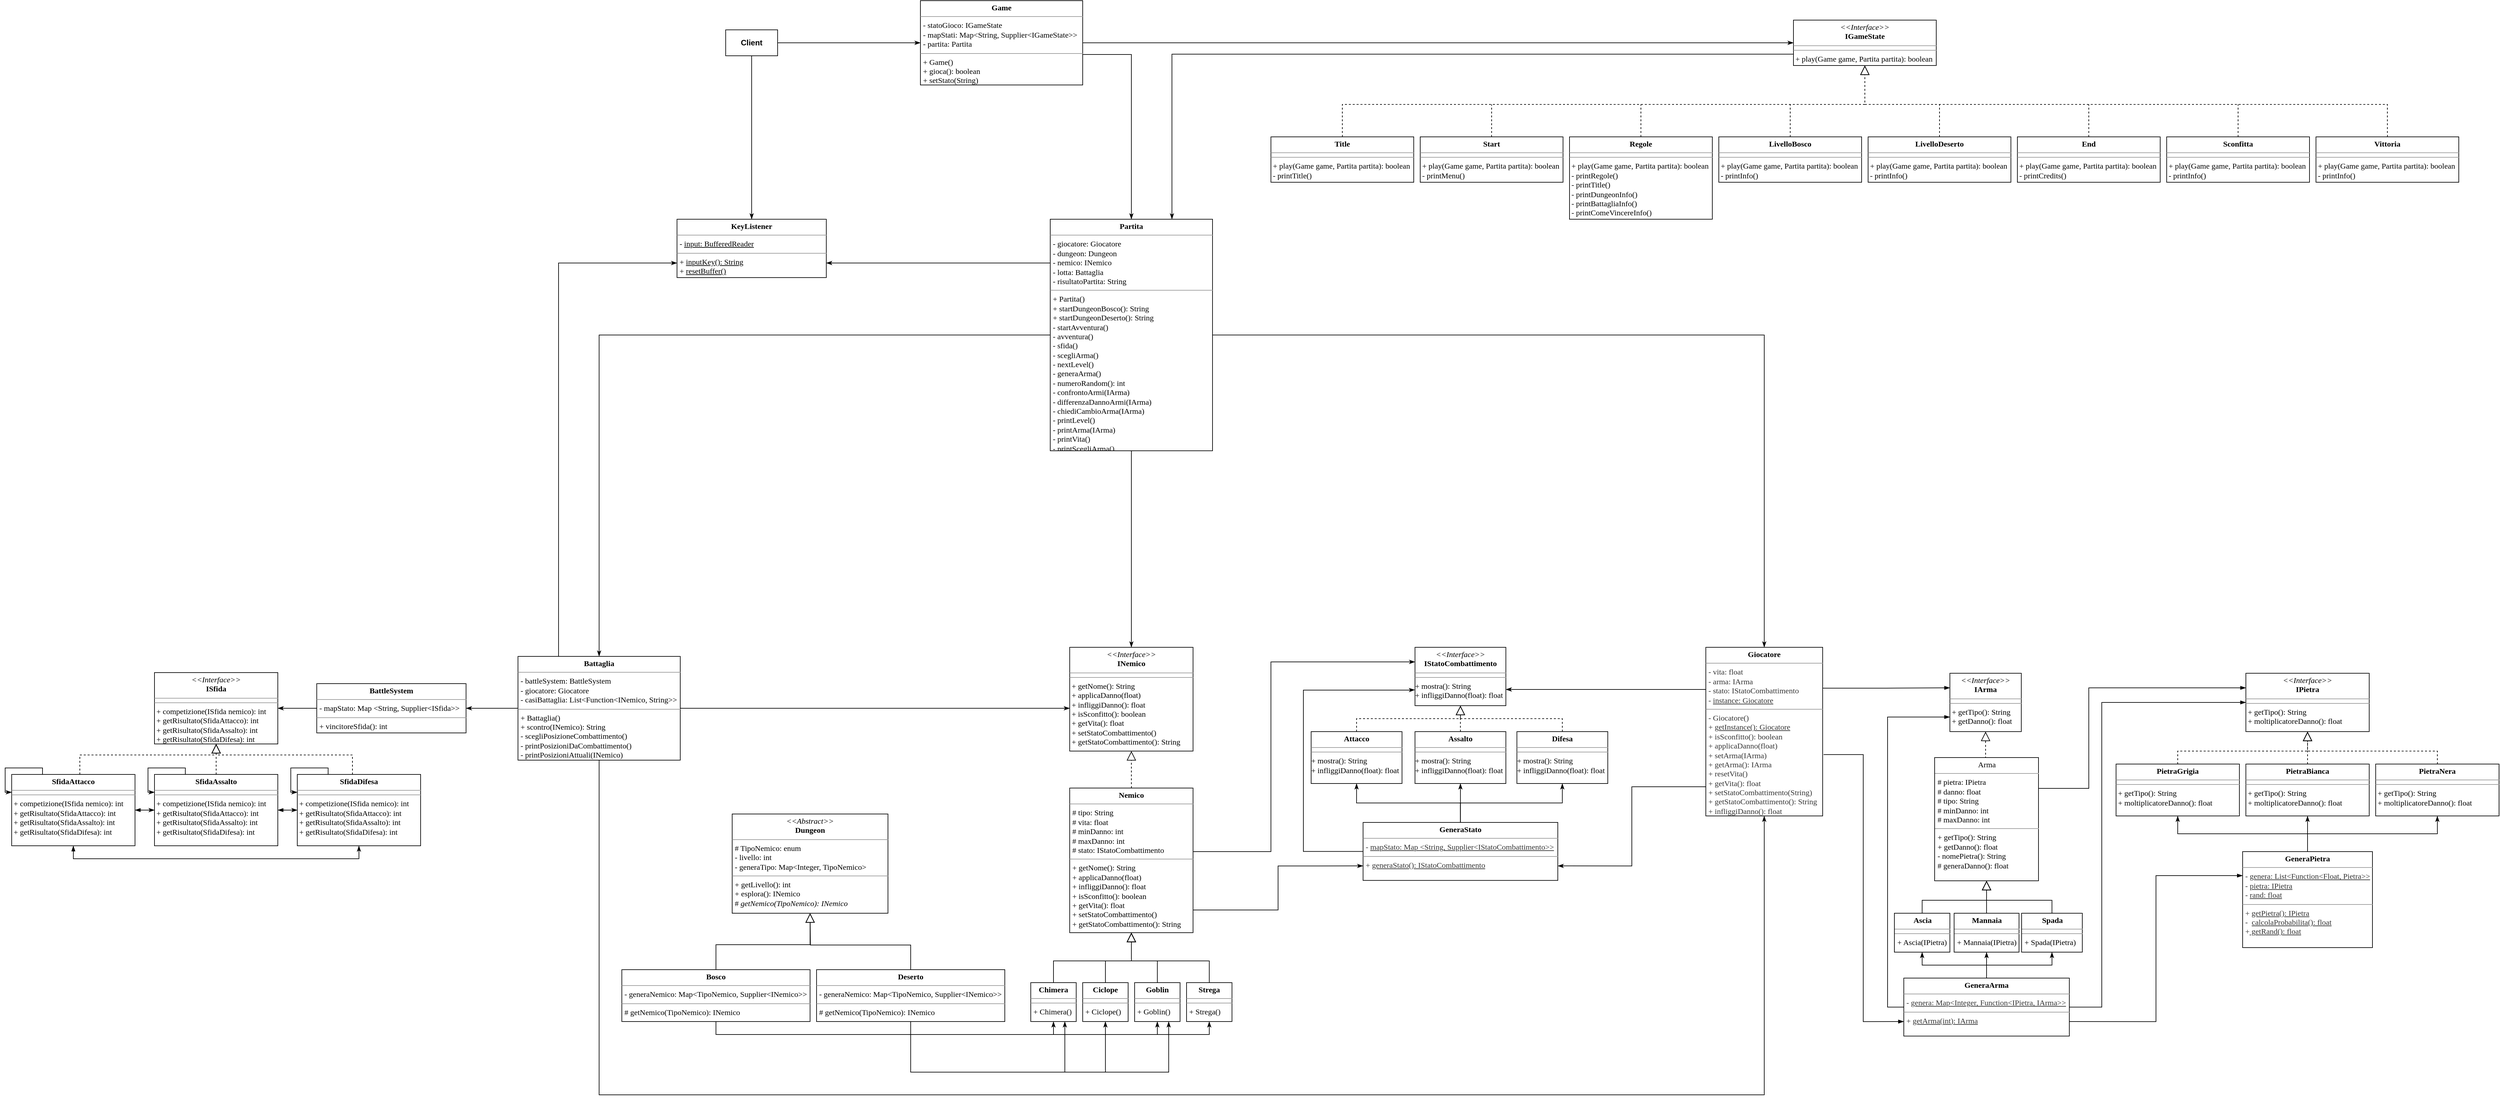 <mxfile version="13.3.1" type="device"><diagram id="5ReTCyemHzePiGIs7a3H" name="Page-1"><mxGraphModel dx="1144106" dy="832710" grid="1" gridSize="10" guides="1" tooltips="1" connect="1" arrows="1" fold="1" page="1" pageScale="1" pageWidth="827" pageHeight="1169" math="0" shadow="0"><root><mxCell id="0"/><mxCell id="1" parent="0"/><UserObject label="" lucidchartObjectId="mW9os328af.X" id="AZgfv8Hk3f4RPXrry_IU-1"><mxCell style="html=1;jettySize=18;fontSize=11;strokeColor=#b2b2b2;strokeOpacity=100;rounded=0;startArrow=none;;endArrow=none;;exitX=0.178;exitY=0.967;exitPerimeter=1;entryX=0.837;entryY=0.967;entryPerimeter=1;" parent="1" source="0" target="0" edge="1"><mxGeometry width="100" height="100" relative="1" as="geometry"><Array as="points"/></mxGeometry></mxCell></UserObject><mxCell id="pV8SWfYgzaEJDJv8Lrrq-3" value="&lt;p style=&quot;margin: 0px ; margin-top: 4px ; text-align: center&quot;&gt;&lt;font face=&quot;Times New Roman&quot;&gt;&lt;i&gt;&amp;lt;&amp;lt;Interface&amp;gt;&amp;gt;&lt;/i&gt;&lt;br&gt;&lt;b&gt;ISfida&lt;/b&gt;&lt;/font&gt;&lt;/p&gt;&lt;hr size=&quot;1&quot;&gt;&lt;hr size=&quot;1&quot;&gt;&lt;font face=&quot;Times New Roman&quot;&gt;&amp;nbsp;+ competizione(ISfida nemico): int&lt;br&gt;&amp;nbsp;+ getRisultato(SfidaAttacco): int&lt;br&gt;&amp;nbsp;+ getRisultato(SfidaAssalto): int&lt;br&gt;&amp;nbsp;+ getRisultato(SfidaDifesa): int&lt;br&gt;&lt;/font&gt;" style="verticalAlign=top;align=left;overflow=fill;fontSize=12;fontFamily=Helvetica;html=1;labelBackgroundColor=none;" parent="1" vertex="1"><mxGeometry x="-12770" y="-5021" width="190" height="110" as="geometry"/></mxCell><mxCell id="pV8SWfYgzaEJDJv8Lrrq-7" style="edgeStyle=orthogonalEdgeStyle;rounded=0;orthogonalLoop=1;jettySize=auto;html=1;entryX=0.5;entryY=1;entryDx=0;entryDy=0;endArrow=block;endFill=0;endSize=12;dashed=1;" parent="1" source="pV8SWfYgzaEJDJv8Lrrq-4" target="pV8SWfYgzaEJDJv8Lrrq-3" edge="1"><mxGeometry relative="1" as="geometry"><Array as="points"><mxPoint x="-12885" y="-4894"/><mxPoint x="-12675" y="-4894"/></Array></mxGeometry></mxCell><mxCell id="pV8SWfYgzaEJDJv8Lrrq-17" style="edgeStyle=orthogonalEdgeStyle;rounded=0;orthogonalLoop=1;jettySize=auto;html=1;exitX=1;exitY=0.5;exitDx=0;exitDy=0;entryX=0;entryY=0.5;entryDx=0;entryDy=0;endArrow=classicThin;endFill=1;endSize=6;startArrow=blockThin;startFill=1;" parent="1" source="pV8SWfYgzaEJDJv8Lrrq-4" target="pV8SWfYgzaEJDJv8Lrrq-5" edge="1"><mxGeometry relative="1" as="geometry"/></mxCell><mxCell id="pV8SWfYgzaEJDJv8Lrrq-19" style="edgeStyle=orthogonalEdgeStyle;rounded=0;orthogonalLoop=1;jettySize=auto;html=1;exitX=0.5;exitY=1;exitDx=0;exitDy=0;entryX=0.5;entryY=1;entryDx=0;entryDy=0;startArrow=blockThin;startFill=1;endArrow=classicThin;endFill=1;endSize=6;" parent="1" source="pV8SWfYgzaEJDJv8Lrrq-4" target="pV8SWfYgzaEJDJv8Lrrq-6" edge="1"><mxGeometry relative="1" as="geometry"/></mxCell><mxCell id="pV8SWfYgzaEJDJv8Lrrq-4" value="&lt;p style=&quot;margin: 0px ; margin-top: 4px ; text-align: center&quot;&gt;&lt;font face=&quot;Times New Roman&quot;&gt;&lt;b&gt;SfidaAttacco&lt;/b&gt;&lt;/font&gt;&lt;/p&gt;&lt;hr size=&quot;1&quot;&gt;&lt;hr size=&quot;1&quot;&gt;&lt;font face=&quot;Times New Roman&quot;&gt;&amp;nbsp;+ competizione(ISfida nemico): int&lt;br&gt;&amp;nbsp;+ getRisultato(SfidaAttacco): int&lt;br&gt;&amp;nbsp;+ getRisultato(SfidaAssalto): int&lt;br&gt;&amp;nbsp;+ getRisultato(SfidaDifesa): int&lt;br&gt;&lt;/font&gt;" style="verticalAlign=top;align=left;overflow=fill;fontSize=12;fontFamily=Helvetica;html=1;labelBackgroundColor=none;" parent="1" vertex="1"><mxGeometry x="-12990" y="-4864" width="190" height="110" as="geometry"/></mxCell><mxCell id="pV8SWfYgzaEJDJv8Lrrq-10" style="edgeStyle=orthogonalEdgeStyle;rounded=0;orthogonalLoop=1;jettySize=auto;html=1;exitX=0.5;exitY=0;exitDx=0;exitDy=0;entryX=0.5;entryY=1;entryDx=0;entryDy=0;endArrow=block;endFill=0;endSize=12;dashed=1;" parent="1" source="pV8SWfYgzaEJDJv8Lrrq-5" target="pV8SWfYgzaEJDJv8Lrrq-3" edge="1"><mxGeometry relative="1" as="geometry"/></mxCell><mxCell id="pV8SWfYgzaEJDJv8Lrrq-18" style="edgeStyle=orthogonalEdgeStyle;rounded=0;orthogonalLoop=1;jettySize=auto;html=1;exitX=1;exitY=0.5;exitDx=0;exitDy=0;entryX=0;entryY=0.5;entryDx=0;entryDy=0;startArrow=blockThin;startFill=1;endArrow=classicThin;endFill=1;endSize=6;" parent="1" source="pV8SWfYgzaEJDJv8Lrrq-5" target="pV8SWfYgzaEJDJv8Lrrq-6" edge="1"><mxGeometry relative="1" as="geometry"/></mxCell><mxCell id="pV8SWfYgzaEJDJv8Lrrq-5" value="&lt;p style=&quot;margin: 0px ; margin-top: 4px ; text-align: center&quot;&gt;&lt;font face=&quot;Times New Roman&quot;&gt;&lt;b&gt;SfidaAssalto&lt;/b&gt;&lt;/font&gt;&lt;/p&gt;&lt;hr size=&quot;1&quot;&gt;&lt;hr size=&quot;1&quot;&gt;&lt;font face=&quot;Times New Roman&quot;&gt;&amp;nbsp;+ competizione(ISfida nemico): int&lt;br&gt;&amp;nbsp;+ getRisultato(SfidaAttacco): int&lt;br&gt;&amp;nbsp;+ getRisultato(SfidaAssalto): int&lt;br&gt;&amp;nbsp;+ getRisultato(SfidaDifesa): int&lt;br&gt;&lt;/font&gt;" style="verticalAlign=top;align=left;overflow=fill;fontSize=12;fontFamily=Helvetica;html=1;labelBackgroundColor=none;" parent="1" vertex="1"><mxGeometry x="-12770" y="-4864" width="190" height="110" as="geometry"/></mxCell><mxCell id="pV8SWfYgzaEJDJv8Lrrq-11" style="edgeStyle=orthogonalEdgeStyle;rounded=0;orthogonalLoop=1;jettySize=auto;html=1;endArrow=block;endFill=0;endSize=12;dashed=1;" parent="1" source="pV8SWfYgzaEJDJv8Lrrq-6" target="pV8SWfYgzaEJDJv8Lrrq-3" edge="1"><mxGeometry relative="1" as="geometry"><Array as="points"><mxPoint x="-12465" y="-4894"/><mxPoint x="-12675" y="-4894"/></Array></mxGeometry></mxCell><mxCell id="pV8SWfYgzaEJDJv8Lrrq-6" value="&lt;p style=&quot;margin: 0px ; margin-top: 4px ; text-align: center&quot;&gt;&lt;font face=&quot;Times New Roman&quot;&gt;&lt;b&gt;SfidaDifesa&lt;/b&gt;&lt;/font&gt;&lt;/p&gt;&lt;hr size=&quot;1&quot;&gt;&lt;hr size=&quot;1&quot;&gt;&lt;font face=&quot;Times New Roman&quot;&gt;&amp;nbsp;+ competizione(ISfida nemico): int&lt;br&gt;&amp;nbsp;+ getRisultato(SfidaAttacco): int&lt;br&gt;&amp;nbsp;+ getRisultato(SfidaAssalto): int&lt;br&gt;&amp;nbsp;+ getRisultato(SfidaDifesa): int&lt;br&gt;&lt;/font&gt;" style="verticalAlign=top;align=left;overflow=fill;fontSize=12;fontFamily=Helvetica;html=1;labelBackgroundColor=none;" parent="1" vertex="1"><mxGeometry x="-12550" y="-4864" width="190" height="110" as="geometry"/></mxCell><mxCell id="pV8SWfYgzaEJDJv8Lrrq-14" style="edgeStyle=orthogonalEdgeStyle;rounded=0;orthogonalLoop=1;jettySize=auto;html=1;exitX=0.25;exitY=0;exitDx=0;exitDy=0;entryX=0;entryY=0.25;entryDx=0;entryDy=0;endArrow=classicThin;endFill=1;endSize=6;" parent="1" source="pV8SWfYgzaEJDJv8Lrrq-5" target="pV8SWfYgzaEJDJv8Lrrq-5" edge="1"><mxGeometry relative="1" as="geometry"><Array as="points"><mxPoint x="-12722" y="-4874"/><mxPoint x="-12780" y="-4874"/><mxPoint x="-12780" y="-4836"/></Array></mxGeometry></mxCell><mxCell id="pV8SWfYgzaEJDJv8Lrrq-15" style="edgeStyle=orthogonalEdgeStyle;rounded=0;orthogonalLoop=1;jettySize=auto;html=1;exitX=0.25;exitY=0;exitDx=0;exitDy=0;entryX=0;entryY=0.25;entryDx=0;entryDy=0;endArrow=classicThin;endFill=1;endSize=6;" parent="1" edge="1"><mxGeometry relative="1" as="geometry"><mxPoint x="-12942.53" y="-4864.03" as="sourcePoint"/><mxPoint x="-12990.03" y="-4836.53" as="targetPoint"/><Array as="points"><mxPoint x="-12942.03" y="-4874.03"/><mxPoint x="-13000.03" y="-4874.03"/><mxPoint x="-13000.03" y="-4836.03"/></Array></mxGeometry></mxCell><mxCell id="pV8SWfYgzaEJDJv8Lrrq-16" style="edgeStyle=orthogonalEdgeStyle;rounded=0;orthogonalLoop=1;jettySize=auto;html=1;exitX=0.25;exitY=0;exitDx=0;exitDy=0;entryX=0;entryY=0.25;entryDx=0;entryDy=0;endArrow=classicThin;endFill=1;endSize=6;" parent="1" edge="1"><mxGeometry relative="1" as="geometry"><mxPoint x="-12502.5" y="-4864.03" as="sourcePoint"/><mxPoint x="-12550.0" y="-4836.53" as="targetPoint"/><Array as="points"><mxPoint x="-12502" y="-4874.03"/><mxPoint x="-12560" y="-4874.03"/><mxPoint x="-12560" y="-4836.03"/></Array></mxGeometry></mxCell><mxCell id="nBMn12JD_dBNNWjllYUQ-27" style="edgeStyle=orthogonalEdgeStyle;rounded=0;orthogonalLoop=1;jettySize=auto;html=1;endArrow=classicThin;endFill=1;" edge="1" parent="1" source="pV8SWfYgzaEJDJv8Lrrq-20" target="pV8SWfYgzaEJDJv8Lrrq-3"><mxGeometry relative="1" as="geometry"/></mxCell><mxCell id="pV8SWfYgzaEJDJv8Lrrq-20" value="&lt;p style=&quot;margin: 0px ; margin-top: 4px ; text-align: center&quot;&gt;&lt;font face=&quot;Times New Roman&quot;&gt;&lt;b&gt;BattleSystem&lt;/b&gt;&lt;/font&gt;&lt;/p&gt;&lt;hr size=&quot;1&quot;&gt;&lt;p style=&quot;margin: 0px ; margin-left: 4px&quot;&gt;&lt;font face=&quot;Times New Roman&quot; style=&quot;font-size: 12px ; background-color: rgb(255 , 255 , 255)&quot;&gt;- mapStato:&amp;nbsp;Map &amp;lt;String, Supplier&amp;lt;ISfida&amp;gt;&amp;gt; &lt;/font&gt;&lt;/p&gt;&lt;hr size=&quot;1&quot;&gt;&lt;p style=&quot;margin: 0px ; margin-left: 4px&quot;&gt;&lt;font face=&quot;Times New Roman&quot;&gt;+ vincitoreSfida(): int&lt;/font&gt;&lt;/p&gt;" style="verticalAlign=top;align=left;overflow=fill;fontSize=12;fontFamily=Helvetica;html=1;labelBackgroundColor=none;" parent="1" vertex="1"><mxGeometry x="-12520" y="-5004" width="230" height="76" as="geometry"/></mxCell><mxCell id="nBMn12JD_dBNNWjllYUQ-50" style="edgeStyle=orthogonalEdgeStyle;rounded=0;orthogonalLoop=1;jettySize=auto;html=1;exitX=1;exitY=0.75;exitDx=0;exitDy=0;entryX=0.004;entryY=0.189;entryDx=0;entryDy=0;entryPerimeter=0;endArrow=none;endFill=0;startArrow=classicThin;startFill=1;" edge="1" parent="1" source="pV8SWfYgzaEJDJv8Lrrq-21" target="pV8SWfYgzaEJDJv8Lrrq-41"><mxGeometry relative="1" as="geometry"/></mxCell><mxCell id="pV8SWfYgzaEJDJv8Lrrq-21" value="&lt;p style=&quot;margin: 0px ; margin-top: 4px ; text-align: center&quot;&gt;&lt;font face=&quot;Times New Roman&quot;&gt;&lt;b&gt;KeyListener&lt;/b&gt;&lt;/font&gt;&lt;/p&gt;&lt;hr size=&quot;1&quot;&gt;&lt;p style=&quot;margin: 0px ; margin-left: 4px&quot;&gt;&lt;font face=&quot;Times New Roman&quot; style=&quot;font-size: 12px ; background-color: rgb(255 , 255 , 255)&quot;&gt;- &lt;u&gt;input: BufferedReader&lt;/u&gt;&lt;/font&gt;&lt;/p&gt;&lt;hr size=&quot;1&quot;&gt;&lt;p style=&quot;margin: 0px ; margin-left: 4px&quot;&gt;&lt;font face=&quot;Times New Roman&quot;&gt;+ &lt;u&gt;inputKey(): String&lt;/u&gt;&lt;/font&gt;&lt;/p&gt;&lt;p style=&quot;margin: 0px ; margin-left: 4px&quot;&gt;&lt;font face=&quot;Times New Roman&quot;&gt;+ &lt;u&gt;resetBuffer()&lt;/u&gt;&lt;/font&gt;&lt;/p&gt;" style="verticalAlign=top;align=left;overflow=fill;fontSize=12;fontFamily=Helvetica;html=1;labelBackgroundColor=none;" parent="1" vertex="1"><mxGeometry x="-11965" y="-5720" width="230" height="90" as="geometry"/></mxCell><mxCell id="nBMn12JD_dBNNWjllYUQ-28" style="edgeStyle=orthogonalEdgeStyle;rounded=0;orthogonalLoop=1;jettySize=auto;html=1;exitX=0;exitY=0.5;exitDx=0;exitDy=0;endArrow=classicThin;endFill=1;" edge="1" parent="1" source="pV8SWfYgzaEJDJv8Lrrq-22" target="pV8SWfYgzaEJDJv8Lrrq-20"><mxGeometry relative="1" as="geometry"/></mxCell><mxCell id="nBMn12JD_dBNNWjllYUQ-34" style="edgeStyle=orthogonalEdgeStyle;rounded=0;orthogonalLoop=1;jettySize=auto;html=1;exitX=1;exitY=0.5;exitDx=0;exitDy=0;endArrow=classicThin;endFill=1;" edge="1" parent="1" source="pV8SWfYgzaEJDJv8Lrrq-22" target="dZMT7fyzN1ktE5KJdqfS-29"><mxGeometry relative="1" as="geometry"><Array as="points"><mxPoint x="-11510" y="-4966"/><mxPoint x="-11510" y="-4966"/></Array></mxGeometry></mxCell><mxCell id="nBMn12JD_dBNNWjllYUQ-35" style="edgeStyle=orthogonalEdgeStyle;rounded=0;orthogonalLoop=1;jettySize=auto;html=1;exitX=0.5;exitY=1;exitDx=0;exitDy=0;entryX=0.5;entryY=1;entryDx=0;entryDy=0;endArrow=classicThin;endFill=1;" edge="1" parent="1" source="pV8SWfYgzaEJDJv8Lrrq-22" target="dZMT7fyzN1ktE5KJdqfS-66"><mxGeometry relative="1" as="geometry"><Array as="points"><mxPoint x="-12085" y="-4370"/><mxPoint x="-10290" y="-4370"/></Array></mxGeometry></mxCell><mxCell id="nBMn12JD_dBNNWjllYUQ-46" style="edgeStyle=orthogonalEdgeStyle;rounded=0;orthogonalLoop=1;jettySize=auto;html=1;exitX=0.25;exitY=0;exitDx=0;exitDy=0;entryX=0;entryY=0.75;entryDx=0;entryDy=0;endArrow=classicThin;endFill=1;" edge="1" parent="1" source="pV8SWfYgzaEJDJv8Lrrq-22" target="pV8SWfYgzaEJDJv8Lrrq-21"><mxGeometry relative="1" as="geometry"/></mxCell><mxCell id="pV8SWfYgzaEJDJv8Lrrq-22" value="&lt;p style=&quot;margin: 0px ; margin-top: 4px ; text-align: center&quot;&gt;&lt;font face=&quot;Times New Roman&quot;&gt;&lt;b&gt;Battaglia&lt;/b&gt;&lt;/font&gt;&lt;/p&gt;&lt;hr size=&quot;1&quot;&gt;&lt;p style=&quot;margin: 0px ; margin-left: 4px&quot;&gt;&lt;font face=&quot;Times New Roman&quot; style=&quot;font-size: 12px ; background-color: rgb(255 , 255 , 255)&quot;&gt;- battleSystem: BattleSystem&lt;/font&gt;&lt;/p&gt;&lt;p style=&quot;margin: 0px ; margin-left: 4px&quot;&gt;&lt;font face=&quot;Times New Roman&quot; style=&quot;font-size: 12px ; background-color: rgb(255 , 255 , 255)&quot;&gt;- giocatore: Giocatore&lt;/font&gt;&lt;/p&gt;&lt;p style=&quot;margin: 0px ; margin-left: 4px&quot;&gt;&lt;font face=&quot;Times New Roman&quot; style=&quot;font-size: 12px ; background-color: rgb(255 , 255 , 255)&quot;&gt;- casiBattaglia: List&amp;lt;Function&amp;lt;INemico, String&amp;gt;&amp;gt;&lt;/font&gt;&lt;/p&gt;&lt;hr size=&quot;1&quot;&gt;&lt;p style=&quot;margin: 0px ; margin-left: 4px&quot;&gt;&lt;font face=&quot;Times New Roman&quot;&gt;+ Battaglia()&lt;/font&gt;&lt;/p&gt;&lt;p style=&quot;margin: 0px ; margin-left: 4px&quot;&gt;&lt;font face=&quot;Times New Roman&quot;&gt;+ scontro(INemico): String&lt;/font&gt;&lt;/p&gt;&lt;p style=&quot;margin: 0px ; margin-left: 4px&quot;&gt;&lt;font face=&quot;Times New Roman&quot;&gt;- scegliPosizioneCombattimento()&lt;/font&gt;&lt;/p&gt;&lt;p style=&quot;margin: 0px ; margin-left: 4px&quot;&gt;&lt;font face=&quot;Times New Roman&quot;&gt;- printPosizioniDaCombattimento()&lt;/font&gt;&lt;/p&gt;&lt;p style=&quot;margin: 0px ; margin-left: 4px&quot;&gt;&lt;font face=&quot;Times New Roman&quot;&gt;- printPosizioniAttuali(INemico)&lt;/font&gt;&lt;/p&gt;" style="verticalAlign=top;align=left;overflow=fill;fontSize=12;fontFamily=Helvetica;html=1;labelBackgroundColor=none;" parent="1" vertex="1"><mxGeometry x="-12210" y="-5046" width="250" height="160" as="geometry"/></mxCell><mxCell id="nBMn12JD_dBNNWjllYUQ-39" style="edgeStyle=orthogonalEdgeStyle;rounded=0;orthogonalLoop=1;jettySize=auto;html=1;exitX=0;exitY=0.75;exitDx=0;exitDy=0;entryX=0.75;entryY=0;entryDx=0;entryDy=0;endArrow=classicThin;endFill=1;" edge="1" parent="1" source="pV8SWfYgzaEJDJv8Lrrq-23" target="pV8SWfYgzaEJDJv8Lrrq-41"><mxGeometry relative="1" as="geometry"/></mxCell><mxCell id="pV8SWfYgzaEJDJv8Lrrq-23" value="&lt;p style=&quot;margin: 0px ; margin-top: 4px ; text-align: center&quot;&gt;&lt;font face=&quot;Times New Roman&quot;&gt;&lt;i&gt;&amp;lt;&amp;lt;Interface&amp;gt;&amp;gt;&lt;/i&gt;&lt;br&gt;&lt;b&gt;IGameState&lt;/b&gt;&lt;/font&gt;&lt;/p&gt;&lt;hr size=&quot;1&quot;&gt;&lt;hr size=&quot;1&quot;&gt;&lt;font face=&quot;Times New Roman&quot;&gt;&amp;nbsp;+ play(Game game, Partita partita): boolean&lt;br&gt;&lt;/font&gt;" style="verticalAlign=top;align=left;overflow=fill;fontSize=12;fontFamily=Helvetica;html=1;labelBackgroundColor=none;" parent="1" vertex="1"><mxGeometry x="-10245" y="-6027" width="220" height="70" as="geometry"/></mxCell><mxCell id="dZMT7fyzN1ktE5KJdqfS-8" style="edgeStyle=orthogonalEdgeStyle;rounded=0;orthogonalLoop=1;jettySize=auto;html=1;dashed=1;endArrow=none;endFill=0;endSize=12;" parent="1" source="pV8SWfYgzaEJDJv8Lrrq-27" edge="1"><mxGeometry relative="1" as="geometry"><mxPoint x="-10710" y="-5897" as="targetPoint"/></mxGeometry></mxCell><mxCell id="pV8SWfYgzaEJDJv8Lrrq-27" value="&lt;p style=&quot;margin: 0px ; margin-top: 4px ; text-align: center&quot;&gt;&lt;font face=&quot;Times New Roman&quot;&gt;&lt;b&gt;Start&lt;/b&gt;&lt;/font&gt;&lt;/p&gt;&lt;hr size=&quot;1&quot;&gt;&lt;hr size=&quot;1&quot;&gt;&lt;font face=&quot;Times New Roman&quot;&gt;&amp;nbsp;+ play(Game game, Partita partita): boolean&lt;br&gt;&amp;nbsp;- printMenu()&lt;br&gt;&lt;/font&gt;" style="verticalAlign=top;align=left;overflow=fill;fontSize=12;fontFamily=Helvetica;html=1;labelBackgroundColor=none;" parent="1" vertex="1"><mxGeometry x="-10820" y="-5847" width="220" height="70" as="geometry"/></mxCell><mxCell id="dZMT7fyzN1ktE5KJdqfS-9" style="edgeStyle=orthogonalEdgeStyle;rounded=0;orthogonalLoop=1;jettySize=auto;html=1;dashed=1;endArrow=none;endFill=0;endSize=12;" parent="1" source="pV8SWfYgzaEJDJv8Lrrq-28" edge="1"><mxGeometry relative="1" as="geometry"><mxPoint x="-10480" y="-5897" as="targetPoint"/></mxGeometry></mxCell><mxCell id="pV8SWfYgzaEJDJv8Lrrq-28" value="&lt;p style=&quot;margin: 0px ; margin-top: 4px ; text-align: center&quot;&gt;&lt;font face=&quot;Times New Roman&quot;&gt;&lt;b&gt;Regole&lt;/b&gt;&lt;/font&gt;&lt;/p&gt;&lt;hr size=&quot;1&quot;&gt;&lt;hr size=&quot;1&quot;&gt;&lt;font face=&quot;Times New Roman&quot;&gt;&amp;nbsp;+ play(Game game, Partita partita): boolean&lt;br&gt;&amp;nbsp;- printRegole()&lt;br&gt;&amp;nbsp;- printTitle()&lt;br&gt;&amp;nbsp;- printDungeonInfo()&lt;br&gt;&amp;nbsp;- printBattagliaInfo()&lt;br&gt;&amp;nbsp;- printComeVincereInfo()&lt;br&gt;&lt;/font&gt;" style="verticalAlign=top;align=left;overflow=fill;fontSize=12;fontFamily=Helvetica;html=1;labelBackgroundColor=none;" parent="1" vertex="1"><mxGeometry x="-10590" y="-5847" width="220" height="127" as="geometry"/></mxCell><mxCell id="dZMT7fyzN1ktE5KJdqfS-12" style="edgeStyle=orthogonalEdgeStyle;rounded=0;orthogonalLoop=1;jettySize=auto;html=1;dashed=1;endArrow=none;endFill=0;endSize=12;" parent="1" source="pV8SWfYgzaEJDJv8Lrrq-31" edge="1"><mxGeometry relative="1" as="geometry"><mxPoint x="-9790" y="-5897" as="targetPoint"/></mxGeometry></mxCell><mxCell id="pV8SWfYgzaEJDJv8Lrrq-31" value="&lt;p style=&quot;margin: 0px ; margin-top: 4px ; text-align: center&quot;&gt;&lt;font face=&quot;Times New Roman&quot;&gt;&lt;b&gt;End&lt;/b&gt;&lt;/font&gt;&lt;/p&gt;&lt;hr size=&quot;1&quot;&gt;&lt;hr size=&quot;1&quot;&gt;&lt;font face=&quot;Times New Roman&quot;&gt;&amp;nbsp;+ play(Game game, Partita partita): boolean&lt;br&gt;&amp;nbsp;- printCredits()&lt;br&gt;&lt;/font&gt;" style="verticalAlign=top;align=left;overflow=fill;fontSize=12;fontFamily=Helvetica;html=1;labelBackgroundColor=none;" parent="1" vertex="1"><mxGeometry x="-9900" y="-5847" width="220" height="70" as="geometry"/></mxCell><mxCell id="dZMT7fyzN1ktE5KJdqfS-2" style="edgeStyle=orthogonalEdgeStyle;rounded=0;orthogonalLoop=1;jettySize=auto;html=1;exitX=0.5;exitY=0;exitDx=0;exitDy=0;entryX=0.5;entryY=1;entryDx=0;entryDy=0;endArrow=block;endFill=0;endSize=12;dashed=1;" parent="1" source="pV8SWfYgzaEJDJv8Lrrq-34" target="pV8SWfYgzaEJDJv8Lrrq-23" edge="1"><mxGeometry relative="1" as="geometry"/></mxCell><mxCell id="pV8SWfYgzaEJDJv8Lrrq-34" value="&lt;p style=&quot;margin: 0px ; margin-top: 4px ; text-align: center&quot;&gt;&lt;font face=&quot;Times New Roman&quot;&gt;&lt;b&gt;Title&lt;/b&gt;&lt;/font&gt;&lt;/p&gt;&lt;hr size=&quot;1&quot;&gt;&lt;hr size=&quot;1&quot;&gt;&lt;font face=&quot;Times New Roman&quot;&gt;&amp;nbsp;+ play(Game game, Partita partita): boolean&lt;br&gt;&amp;nbsp;- printTitle()&lt;br&gt;&lt;/font&gt;" style="verticalAlign=top;align=left;overflow=fill;fontSize=12;fontFamily=Helvetica;html=1;labelBackgroundColor=none;" parent="1" vertex="1"><mxGeometry x="-11050" y="-5847" width="220" height="70" as="geometry"/></mxCell><mxCell id="dZMT7fyzN1ktE5KJdqfS-10" style="edgeStyle=orthogonalEdgeStyle;rounded=0;orthogonalLoop=1;jettySize=auto;html=1;dashed=1;endArrow=none;endFill=0;endSize=12;" parent="1" source="pV8SWfYgzaEJDJv8Lrrq-36" edge="1"><mxGeometry relative="1" as="geometry"><mxPoint x="-10250" y="-5897" as="targetPoint"/></mxGeometry></mxCell><mxCell id="pV8SWfYgzaEJDJv8Lrrq-36" value="&lt;p style=&quot;margin: 0px ; margin-top: 4px ; text-align: center&quot;&gt;&lt;font face=&quot;Times New Roman&quot;&gt;&lt;b&gt;LivelloBosco&lt;/b&gt;&lt;/font&gt;&lt;/p&gt;&lt;hr size=&quot;1&quot;&gt;&lt;hr size=&quot;1&quot;&gt;&lt;font face=&quot;Times New Roman&quot;&gt;&amp;nbsp;+ play(Game game, Partita partita): boolean&lt;br&gt;&amp;nbsp;- printInfo()&lt;br&gt;&lt;/font&gt;" style="verticalAlign=top;align=left;overflow=fill;fontSize=12;fontFamily=Helvetica;html=1;labelBackgroundColor=none;" parent="1" vertex="1"><mxGeometry x="-10360" y="-5847" width="220" height="70" as="geometry"/></mxCell><mxCell id="dZMT7fyzN1ktE5KJdqfS-11" style="edgeStyle=orthogonalEdgeStyle;rounded=0;orthogonalLoop=1;jettySize=auto;html=1;dashed=1;endArrow=none;endFill=0;endSize=12;" parent="1" source="pV8SWfYgzaEJDJv8Lrrq-37" edge="1"><mxGeometry relative="1" as="geometry"><mxPoint x="-10020" y="-5897" as="targetPoint"/></mxGeometry></mxCell><mxCell id="pV8SWfYgzaEJDJv8Lrrq-37" value="&lt;p style=&quot;margin: 0px ; margin-top: 4px ; text-align: center&quot;&gt;&lt;font face=&quot;Times New Roman&quot;&gt;&lt;b&gt;LivelloDeserto&lt;/b&gt;&lt;/font&gt;&lt;/p&gt;&lt;hr size=&quot;1&quot;&gt;&lt;hr size=&quot;1&quot;&gt;&lt;font face=&quot;Times New Roman&quot;&gt;&amp;nbsp;+ play(Game game, Partita partita): boolean&lt;br&gt;&amp;nbsp;- printInfo()&lt;br&gt;&lt;/font&gt;" style="verticalAlign=top;align=left;overflow=fill;fontSize=12;fontFamily=Helvetica;html=1;labelBackgroundColor=none;" parent="1" vertex="1"><mxGeometry x="-10130" y="-5847" width="220" height="70" as="geometry"/></mxCell><mxCell id="dZMT7fyzN1ktE5KJdqfS-7" style="edgeStyle=orthogonalEdgeStyle;rounded=0;orthogonalLoop=1;jettySize=auto;html=1;dashed=1;endArrow=block;endFill=0;endSize=12;" parent="1" source="pV8SWfYgzaEJDJv8Lrrq-38" target="pV8SWfYgzaEJDJv8Lrrq-23" edge="1"><mxGeometry relative="1" as="geometry"><Array as="points"><mxPoint x="-9330" y="-5897"/><mxPoint x="-10135" y="-5897"/></Array></mxGeometry></mxCell><mxCell id="pV8SWfYgzaEJDJv8Lrrq-38" value="&lt;p style=&quot;margin: 0px ; margin-top: 4px ; text-align: center&quot;&gt;&lt;font face=&quot;Times New Roman&quot;&gt;&lt;b&gt;Vittoria&lt;/b&gt;&lt;/font&gt;&lt;/p&gt;&lt;hr size=&quot;1&quot;&gt;&lt;hr size=&quot;1&quot;&gt;&lt;font face=&quot;Times New Roman&quot;&gt;&amp;nbsp;+ play(Game game, Partita partita): boolean&lt;br&gt;&amp;nbsp;- printInfo()&lt;br&gt;&lt;/font&gt;" style="verticalAlign=top;align=left;overflow=fill;fontSize=12;fontFamily=Helvetica;html=1;labelBackgroundColor=none;" parent="1" vertex="1"><mxGeometry x="-9440" y="-5847" width="220" height="70" as="geometry"/></mxCell><mxCell id="dZMT7fyzN1ktE5KJdqfS-13" style="edgeStyle=orthogonalEdgeStyle;rounded=0;orthogonalLoop=1;jettySize=auto;html=1;dashed=1;endArrow=none;endFill=0;endSize=12;" parent="1" source="pV8SWfYgzaEJDJv8Lrrq-39" edge="1"><mxGeometry relative="1" as="geometry"><mxPoint x="-9560" y="-5897" as="targetPoint"/></mxGeometry></mxCell><mxCell id="pV8SWfYgzaEJDJv8Lrrq-39" value="&lt;p style=&quot;margin: 0px ; margin-top: 4px ; text-align: center&quot;&gt;&lt;font face=&quot;Times New Roman&quot;&gt;&lt;b&gt;Sconfitta&lt;/b&gt;&lt;/font&gt;&lt;/p&gt;&lt;hr size=&quot;1&quot;&gt;&lt;hr size=&quot;1&quot;&gt;&lt;font face=&quot;Times New Roman&quot;&gt;&amp;nbsp;+ play(Game game, Partita partita): boolean&lt;br&gt;&amp;nbsp;- printInfo()&lt;br&gt;&lt;/font&gt;" style="verticalAlign=top;align=left;overflow=fill;fontSize=12;fontFamily=Helvetica;html=1;labelBackgroundColor=none;" parent="1" vertex="1"><mxGeometry x="-9670" y="-5847" width="220" height="70" as="geometry"/></mxCell><mxCell id="nBMn12JD_dBNNWjllYUQ-40" style="edgeStyle=orthogonalEdgeStyle;rounded=0;orthogonalLoop=1;jettySize=auto;html=1;exitX=1;exitY=0.75;exitDx=0;exitDy=0;endArrow=classicThin;endFill=1;entryX=0.5;entryY=0;entryDx=0;entryDy=0;" edge="1" parent="1" target="pV8SWfYgzaEJDJv8Lrrq-41"><mxGeometry relative="1" as="geometry"><mxPoint x="-11340.0" y="-5963.5" as="sourcePoint"/><mxPoint x="-11265.0" y="-5724" as="targetPoint"/><Array as="points"><mxPoint x="-11340" y="-5974"/><mxPoint x="-11265" y="-5974"/></Array></mxGeometry></mxCell><mxCell id="nBMn12JD_dBNNWjllYUQ-41" style="edgeStyle=orthogonalEdgeStyle;rounded=0;orthogonalLoop=1;jettySize=auto;html=1;exitX=1;exitY=0.5;exitDx=0;exitDy=0;entryX=0;entryY=0.5;entryDx=0;entryDy=0;endArrow=classicThin;endFill=1;" edge="1" parent="1" source="pV8SWfYgzaEJDJv8Lrrq-40" target="pV8SWfYgzaEJDJv8Lrrq-23"><mxGeometry relative="1" as="geometry"/></mxCell><mxCell id="pV8SWfYgzaEJDJv8Lrrq-40" value="&lt;p style=&quot;margin: 0px ; margin-top: 4px ; text-align: center&quot;&gt;&lt;font face=&quot;Times New Roman&quot;&gt;&lt;b&gt;Game&lt;/b&gt;&lt;/font&gt;&lt;/p&gt;&lt;hr size=&quot;1&quot;&gt;&lt;p style=&quot;margin: 0px ; margin-left: 4px&quot;&gt;&lt;font face=&quot;Times New Roman&quot; style=&quot;font-size: 12px ; background-color: rgb(255 , 255 , 255)&quot;&gt;- statoGioco: IGameState&lt;/font&gt;&lt;/p&gt;&lt;p style=&quot;margin: 0px ; margin-left: 4px&quot;&gt;&lt;font face=&quot;Times New Roman&quot; style=&quot;font-size: 12px ; background-color: rgb(255 , 255 , 255)&quot;&gt;- mapStati: Map&amp;lt;String, Supplier&amp;lt;IGameState&amp;gt;&amp;gt;&lt;/font&gt;&lt;/p&gt;&lt;p style=&quot;margin: 0px ; margin-left: 4px&quot;&gt;&lt;font face=&quot;Times New Roman&quot; style=&quot;font-size: 12px ; background-color: rgb(255 , 255 , 255)&quot;&gt;- partita: Partita&lt;/font&gt;&lt;/p&gt;&lt;hr size=&quot;1&quot;&gt;&lt;p style=&quot;margin: 0px ; margin-left: 4px&quot;&gt;&lt;font face=&quot;Times New Roman&quot;&gt;+ Game()&lt;/font&gt;&lt;/p&gt;&lt;p style=&quot;margin: 0px ; margin-left: 4px&quot;&gt;&lt;font face=&quot;Times New Roman&quot;&gt;+ gioca(): boolean&lt;/font&gt;&lt;/p&gt;&lt;p style=&quot;margin: 0px ; margin-left: 4px&quot;&gt;&lt;font face=&quot;Times New Roman&quot;&gt;+ setStato(String)&lt;/font&gt;&lt;/p&gt;" style="verticalAlign=top;align=left;overflow=fill;fontSize=12;fontFamily=Helvetica;html=1;labelBackgroundColor=none;" parent="1" vertex="1"><mxGeometry x="-11590" y="-6057" width="250" height="130" as="geometry"/></mxCell><mxCell id="nBMn12JD_dBNNWjllYUQ-31" style="edgeStyle=orthogonalEdgeStyle;rounded=0;orthogonalLoop=1;jettySize=auto;html=1;exitX=0;exitY=0.5;exitDx=0;exitDy=0;entryX=0.5;entryY=0;entryDx=0;entryDy=0;endArrow=classicThin;endFill=1;" edge="1" parent="1" source="pV8SWfYgzaEJDJv8Lrrq-41" target="pV8SWfYgzaEJDJv8Lrrq-22"><mxGeometry relative="1" as="geometry"/></mxCell><mxCell id="nBMn12JD_dBNNWjllYUQ-32" style="edgeStyle=orthogonalEdgeStyle;rounded=0;orthogonalLoop=1;jettySize=auto;html=1;exitX=1;exitY=0.5;exitDx=0;exitDy=0;entryX=0.5;entryY=0;entryDx=0;entryDy=0;endArrow=classicThin;endFill=1;" edge="1" parent="1" source="pV8SWfYgzaEJDJv8Lrrq-41" target="dZMT7fyzN1ktE5KJdqfS-66"><mxGeometry relative="1" as="geometry"/></mxCell><mxCell id="nBMn12JD_dBNNWjllYUQ-33" style="edgeStyle=orthogonalEdgeStyle;rounded=0;orthogonalLoop=1;jettySize=auto;html=1;exitX=0.5;exitY=1;exitDx=0;exitDy=0;entryX=0.5;entryY=0;entryDx=0;entryDy=0;endArrow=classicThin;endFill=1;" edge="1" parent="1" source="pV8SWfYgzaEJDJv8Lrrq-41" target="dZMT7fyzN1ktE5KJdqfS-29"><mxGeometry relative="1" as="geometry"/></mxCell><mxCell id="pV8SWfYgzaEJDJv8Lrrq-41" value="&lt;p style=&quot;margin: 0px ; margin-top: 4px ; text-align: center&quot;&gt;&lt;font face=&quot;Times New Roman&quot;&gt;&lt;b&gt;Partita&lt;/b&gt;&lt;/font&gt;&lt;/p&gt;&lt;hr size=&quot;1&quot;&gt;&lt;p style=&quot;margin: 0px ; margin-left: 4px&quot;&gt;&lt;font face=&quot;Times New Roman&quot; style=&quot;font-size: 12px ; background-color: rgb(255 , 255 , 255)&quot;&gt;- giocatore: Giocatore&lt;br&gt;&lt;/font&gt;&lt;/p&gt;&lt;p style=&quot;margin: 0px ; margin-left: 4px&quot;&gt;&lt;font face=&quot;Times New Roman&quot; style=&quot;font-size: 12px ; background-color: rgb(255 , 255 , 255)&quot;&gt;- dungeon: Dungeon&lt;/font&gt;&lt;/p&gt;&lt;p style=&quot;margin: 0px ; margin-left: 4px&quot;&gt;&lt;font face=&quot;Times New Roman&quot; style=&quot;font-size: 12px ; background-color: rgb(255 , 255 , 255)&quot;&gt;- nemico: INemico&lt;/font&gt;&lt;/p&gt;&lt;p style=&quot;margin: 0px ; margin-left: 4px&quot;&gt;&lt;font face=&quot;Times New Roman&quot; style=&quot;font-size: 12px ; background-color: rgb(255 , 255 , 255)&quot;&gt;- lotta: Battaglia&lt;/font&gt;&lt;/p&gt;&lt;p style=&quot;margin: 0px ; margin-left: 4px&quot;&gt;&lt;font face=&quot;Times New Roman&quot; style=&quot;font-size: 12px ; background-color: rgb(255 , 255 , 255)&quot;&gt;- risultatoPartita: String&lt;/font&gt;&lt;/p&gt;&lt;hr size=&quot;1&quot;&gt;&lt;p style=&quot;margin: 0px ; margin-left: 4px&quot;&gt;&lt;font face=&quot;Times New Roman&quot;&gt;+ Partita()&lt;/font&gt;&lt;/p&gt;&lt;p style=&quot;margin: 0px ; margin-left: 4px&quot;&gt;&lt;font face=&quot;Times New Roman&quot;&gt;+ startDungeonBosco(): String&lt;/font&gt;&lt;/p&gt;&lt;p style=&quot;margin: 0px ; margin-left: 4px&quot;&gt;&lt;font face=&quot;Times New Roman&quot;&gt;+ startDungeonDeserto(): String&lt;/font&gt;&lt;/p&gt;&lt;p style=&quot;margin: 0px ; margin-left: 4px&quot;&gt;&lt;font face=&quot;Times New Roman&quot;&gt;- startAvventura()&lt;/font&gt;&lt;/p&gt;&lt;p style=&quot;margin: 0px ; margin-left: 4px&quot;&gt;&lt;font face=&quot;Times New Roman&quot;&gt;- avventura()&lt;/font&gt;&lt;/p&gt;&lt;p style=&quot;margin: 0px ; margin-left: 4px&quot;&gt;&lt;font face=&quot;Times New Roman&quot;&gt;- sfida()&lt;/font&gt;&lt;/p&gt;&lt;p style=&quot;margin: 0px ; margin-left: 4px&quot;&gt;&lt;font face=&quot;Times New Roman&quot;&gt;- scegliArma()&lt;/font&gt;&lt;/p&gt;&lt;p style=&quot;margin: 0px ; margin-left: 4px&quot;&gt;&lt;font face=&quot;Times New Roman&quot;&gt;- nextLevel()&lt;/font&gt;&lt;/p&gt;&lt;p style=&quot;margin: 0px ; margin-left: 4px&quot;&gt;&lt;font face=&quot;Times New Roman&quot;&gt;- generaArma()&lt;/font&gt;&lt;/p&gt;&lt;p style=&quot;margin: 0px ; margin-left: 4px&quot;&gt;&lt;font face=&quot;Times New Roman&quot;&gt;- numeroRandom(): int&lt;/font&gt;&lt;/p&gt;&lt;p style=&quot;margin: 0px ; margin-left: 4px&quot;&gt;&lt;font face=&quot;Times New Roman&quot;&gt;- confrontoArmi(IArma)&lt;/font&gt;&lt;/p&gt;&lt;p style=&quot;margin: 0px ; margin-left: 4px&quot;&gt;&lt;font face=&quot;Times New Roman&quot;&gt;- differenzaDannoArmi(IArma)&lt;/font&gt;&lt;/p&gt;&lt;p style=&quot;margin: 0px ; margin-left: 4px&quot;&gt;&lt;font face=&quot;Times New Roman&quot;&gt;- chiediCambioArma(IArma)&lt;/font&gt;&lt;/p&gt;&lt;p style=&quot;margin: 0px ; margin-left: 4px&quot;&gt;&lt;font face=&quot;Times New Roman&quot;&gt;- printLevel()&lt;/font&gt;&lt;/p&gt;&lt;p style=&quot;margin: 0px ; margin-left: 4px&quot;&gt;&lt;font face=&quot;Times New Roman&quot;&gt;- printArma(IArma)&lt;/font&gt;&lt;/p&gt;&lt;p style=&quot;margin: 0px ; margin-left: 4px&quot;&gt;&lt;font face=&quot;Times New Roman&quot;&gt;- printVita()&lt;/font&gt;&lt;/p&gt;&lt;p style=&quot;margin: 0px ; margin-left: 4px&quot;&gt;&lt;font face=&quot;Times New Roman&quot;&gt;- printScegliArma()&lt;/font&gt;&lt;/p&gt;" style="verticalAlign=top;align=left;overflow=fill;fontSize=12;fontFamily=Helvetica;html=1;labelBackgroundColor=none;" parent="1" vertex="1"><mxGeometry x="-11390" y="-5720" width="250" height="357" as="geometry"/></mxCell><mxCell id="dZMT7fyzN1ktE5KJdqfS-26" value="&lt;p style=&quot;margin: 0px ; margin-top: 4px ; text-align: center&quot;&gt;&lt;font face=&quot;Times New Roman&quot;&gt;&lt;i&gt;&amp;lt;&amp;lt;Abstract&amp;gt;&amp;gt;&lt;/i&gt;&lt;b&gt;&lt;br&gt;Dungeon&lt;br&gt;&lt;/b&gt;&lt;/font&gt;&lt;/p&gt;&lt;hr size=&quot;1&quot;&gt;&lt;p style=&quot;margin: 0px ; margin-left: 4px&quot;&gt;&lt;font face=&quot;Times New Roman&quot;&gt;# TipoNemico: enum&lt;br&gt;- livello: int&lt;br&gt;- generaTipo: Map&amp;lt;Integer, TipoNemico&amp;gt;&lt;/font&gt;&lt;/p&gt;&lt;hr size=&quot;1&quot;&gt;&lt;p style=&quot;margin: 0px ; margin-left: 4px&quot;&gt;&lt;font face=&quot;Times New Roman&quot;&gt;+ getLivello(): int&lt;br&gt;+ esplora(): INemico&lt;br&gt;# &lt;i&gt;getNemico(TipoNemico): INemico&lt;/i&gt;&lt;/font&gt;&lt;/p&gt;" style="verticalAlign=top;align=left;overflow=fill;fontSize=12;fontFamily=Helvetica;html=1;labelBackgroundColor=none;" parent="1" vertex="1"><mxGeometry x="-11880" y="-4803" width="240" height="153" as="geometry"/></mxCell><mxCell id="dZMT7fyzN1ktE5KJdqfS-29" value="&lt;p style=&quot;margin: 0px ; margin-top: 4px ; text-align: center&quot;&gt;&lt;font face=&quot;Times New Roman&quot;&gt;&lt;i&gt;&amp;lt;&amp;lt;Interface&amp;gt;&amp;gt;&lt;/i&gt;&lt;br&gt;&lt;b&gt;INemico&lt;/b&gt;&lt;/font&gt;&lt;/p&gt;&lt;hr size=&quot;1&quot;&gt;&lt;hr size=&quot;1&quot;&gt;&lt;font face=&quot;Times New Roman&quot;&gt;&amp;nbsp;+ getNome(): String&lt;br&gt;&amp;nbsp;+ applicaDanno(float)&lt;br&gt;&amp;nbsp;+ infliggiDanno(): float&lt;br&gt;&amp;nbsp;+ isSconfitto(): boolean&lt;br&gt;&amp;nbsp;+ getVita(): float&lt;br&gt;&amp;nbsp;+ setStatoCombattimento()&lt;br&gt;&amp;nbsp;+ getStatoCombattimento(): String&lt;/font&gt;" style="verticalAlign=top;align=left;overflow=fill;fontSize=12;fontFamily=Helvetica;html=1;labelBackgroundColor=none;" parent="1" vertex="1"><mxGeometry x="-11360" y="-5060" width="190" height="160" as="geometry"/></mxCell><mxCell id="dZMT7fyzN1ktE5KJdqfS-30" style="edgeStyle=orthogonalEdgeStyle;rounded=0;jumpSize=6;orthogonalLoop=1;jettySize=auto;html=1;exitX=0.5;exitY=0;exitDx=0;exitDy=0;entryX=0.5;entryY=1;entryDx=0;entryDy=0;startSize=6;endArrow=block;endFill=0;endSize=12;fontFamily=Times New Roman;fontSize=13;fontColor=#000000;dashed=1;" parent="1" source="dZMT7fyzN1ktE5KJdqfS-31" target="dZMT7fyzN1ktE5KJdqfS-29" edge="1"><mxGeometry relative="1" as="geometry"/></mxCell><mxCell id="nBMn12JD_dBNNWjllYUQ-1" style="edgeStyle=orthogonalEdgeStyle;rounded=0;orthogonalLoop=1;jettySize=auto;html=1;entryX=0;entryY=0.25;entryDx=0;entryDy=0;endArrow=classicThin;endFill=1;" edge="1" parent="1" source="dZMT7fyzN1ktE5KJdqfS-31" target="dZMT7fyzN1ktE5KJdqfS-50"><mxGeometry relative="1" as="geometry"><Array as="points"><mxPoint x="-11050" y="-4745"/><mxPoint x="-11050" y="-5038"/></Array></mxGeometry></mxCell><mxCell id="nBMn12JD_dBNNWjllYUQ-2" style="edgeStyle=orthogonalEdgeStyle;rounded=0;orthogonalLoop=1;jettySize=auto;html=1;exitX=1;exitY=0.75;exitDx=0;exitDy=0;entryX=0;entryY=0.75;entryDx=0;entryDy=0;endArrow=classicThin;endFill=1;" edge="1" parent="1" source="dZMT7fyzN1ktE5KJdqfS-31" target="dZMT7fyzN1ktE5KJdqfS-61"><mxGeometry relative="1" as="geometry"><Array as="points"><mxPoint x="-11170" y="-4655"/><mxPoint x="-11039" y="-4655"/><mxPoint x="-11039" y="-4723"/></Array></mxGeometry></mxCell><mxCell id="dZMT7fyzN1ktE5KJdqfS-31" value="&lt;p style=&quot;margin: 0px ; margin-top: 4px ; text-align: center&quot;&gt;&lt;font face=&quot;Times New Roman&quot;&gt;&lt;b&gt;Nemico&lt;/b&gt;&lt;/font&gt;&lt;/p&gt;&lt;hr size=&quot;1&quot;&gt;&lt;p style=&quot;margin: 0px ; margin-left: 4px&quot;&gt;&lt;font face=&quot;Times New Roman&quot;&gt;# tipo: String&lt;br&gt;# vita: float&lt;br&gt;# minDanno: int&lt;br&gt;# maxDanno: int&lt;br&gt;# stato: IStatoCombattimento&lt;/font&gt;&lt;/p&gt;&lt;hr size=&quot;1&quot;&gt;&lt;p style=&quot;margin: 0px ; margin-left: 4px&quot;&gt;&lt;font face=&quot;Times New Roman&quot;&gt;+ getNome(): String&lt;br&gt;+ applicaDanno(float)&lt;br&gt;+ infliggiDanno(): float&lt;br&gt;+ isSconfitto(): boolean&lt;br&gt;+ getVita(): float&lt;br&gt;+ setStatoCombattimento()&lt;br&gt;+ getStatoCombattimento(): String&lt;/font&gt;&lt;/p&gt;" style="verticalAlign=top;align=left;overflow=fill;fontSize=12;fontFamily=Helvetica;html=1;labelBackgroundColor=none;" parent="1" vertex="1"><mxGeometry x="-11360" y="-4843" width="190" height="223" as="geometry"/></mxCell><mxCell id="dZMT7fyzN1ktE5KJdqfS-32" style="edgeStyle=orthogonalEdgeStyle;rounded=0;jumpSize=6;orthogonalLoop=1;jettySize=auto;html=1;exitX=0.5;exitY=0;exitDx=0;exitDy=0;entryX=0.5;entryY=1;entryDx=0;entryDy=0;startSize=6;endArrow=block;endFill=0;endSize=12;fontFamily=Times New Roman;fontSize=13;fontColor=#000000;" parent="1" source="dZMT7fyzN1ktE5KJdqfS-33" target="dZMT7fyzN1ktE5KJdqfS-31" edge="1"><mxGeometry relative="1" as="geometry"/></mxCell><mxCell id="dZMT7fyzN1ktE5KJdqfS-33" value="&lt;p style=&quot;margin: 0px ; margin-top: 4px ; text-align: center&quot;&gt;&lt;font face=&quot;Times New Roman&quot;&gt;&lt;b&gt;Chimera&lt;/b&gt;&lt;/font&gt;&lt;/p&gt;&lt;hr size=&quot;1&quot;&gt;&lt;hr size=&quot;1&quot;&gt;&lt;p style=&quot;margin: 0px ; margin-left: 4px&quot;&gt;&lt;font face=&quot;Times New Roman&quot;&gt;+ Chimera()&lt;br&gt;&lt;/font&gt;&lt;/p&gt;" style="verticalAlign=top;align=left;overflow=fill;fontSize=12;fontFamily=Helvetica;html=1;labelBackgroundColor=none;" parent="1" vertex="1"><mxGeometry x="-11420" y="-4543" width="70" height="60" as="geometry"/></mxCell><mxCell id="dZMT7fyzN1ktE5KJdqfS-34" style="edgeStyle=orthogonalEdgeStyle;rounded=0;jumpSize=6;orthogonalLoop=1;jettySize=auto;html=1;exitX=0.5;exitY=0;exitDx=0;exitDy=0;entryX=0.5;entryY=1;entryDx=0;entryDy=0;startSize=6;endArrow=block;endFill=0;endSize=12;fontFamily=Times New Roman;fontSize=13;fontColor=#000000;" parent="1" source="dZMT7fyzN1ktE5KJdqfS-35" target="dZMT7fyzN1ktE5KJdqfS-31" edge="1"><mxGeometry relative="1" as="geometry"/></mxCell><mxCell id="dZMT7fyzN1ktE5KJdqfS-35" value="&lt;p style=&quot;margin: 0px ; margin-top: 4px ; text-align: center&quot;&gt;&lt;font face=&quot;Times New Roman&quot;&gt;&lt;b&gt;Ciclope&lt;/b&gt;&lt;/font&gt;&lt;/p&gt;&lt;hr size=&quot;1&quot;&gt;&lt;hr size=&quot;1&quot;&gt;&lt;p style=&quot;margin: 0px ; margin-left: 4px&quot;&gt;&lt;font face=&quot;Times New Roman&quot;&gt;+ Ciclope()&lt;br&gt;&lt;/font&gt;&lt;/p&gt;" style="verticalAlign=top;align=left;overflow=fill;fontSize=12;fontFamily=Helvetica;html=1;labelBackgroundColor=none;" parent="1" vertex="1"><mxGeometry x="-11340" y="-4543" width="70" height="60" as="geometry"/></mxCell><mxCell id="dZMT7fyzN1ktE5KJdqfS-36" style="edgeStyle=orthogonalEdgeStyle;rounded=0;jumpSize=6;orthogonalLoop=1;jettySize=auto;html=1;exitX=0.5;exitY=0;exitDx=0;exitDy=0;entryX=0.5;entryY=1;entryDx=0;entryDy=0;startSize=6;endArrow=block;endFill=0;endSize=12;fontFamily=Times New Roman;fontSize=13;fontColor=#000000;" parent="1" source="dZMT7fyzN1ktE5KJdqfS-37" target="dZMT7fyzN1ktE5KJdqfS-31" edge="1"><mxGeometry relative="1" as="geometry"/></mxCell><mxCell id="dZMT7fyzN1ktE5KJdqfS-37" value="&lt;p style=&quot;margin: 0px ; margin-top: 4px ; text-align: center&quot;&gt;&lt;font face=&quot;Times New Roman&quot;&gt;&lt;b&gt;Goblin&lt;/b&gt;&lt;/font&gt;&lt;/p&gt;&lt;hr size=&quot;1&quot;&gt;&lt;hr size=&quot;1&quot;&gt;&lt;p style=&quot;margin: 0px ; margin-left: 4px&quot;&gt;&lt;font face=&quot;Times New Roman&quot;&gt;+ Goblin()&lt;br&gt;&lt;/font&gt;&lt;/p&gt;" style="verticalAlign=top;align=left;overflow=fill;fontSize=12;fontFamily=Helvetica;html=1;labelBackgroundColor=none;" parent="1" vertex="1"><mxGeometry x="-11260" y="-4543" width="70" height="60" as="geometry"/></mxCell><mxCell id="dZMT7fyzN1ktE5KJdqfS-38" style="edgeStyle=orthogonalEdgeStyle;rounded=0;jumpSize=6;orthogonalLoop=1;jettySize=auto;html=1;exitX=0.5;exitY=0;exitDx=0;exitDy=0;startSize=6;endArrow=block;endFill=0;endSize=12;fontFamily=Times New Roman;fontSize=13;fontColor=#000000;" parent="1" source="dZMT7fyzN1ktE5KJdqfS-39" target="dZMT7fyzN1ktE5KJdqfS-31" edge="1"><mxGeometry relative="1" as="geometry"/></mxCell><mxCell id="dZMT7fyzN1ktE5KJdqfS-39" value="&lt;p style=&quot;margin: 0px ; margin-top: 4px ; text-align: center&quot;&gt;&lt;font face=&quot;Times New Roman&quot;&gt;&lt;b&gt;Strega&lt;/b&gt;&lt;/font&gt;&lt;/p&gt;&lt;hr size=&quot;1&quot;&gt;&lt;hr size=&quot;1&quot;&gt;&lt;p style=&quot;margin: 0px ; margin-left: 4px&quot;&gt;&lt;font face=&quot;Times New Roman&quot;&gt;+ Strega()&lt;br&gt;&lt;/font&gt;&lt;/p&gt;" style="verticalAlign=top;align=left;overflow=fill;fontSize=12;fontFamily=Helvetica;html=1;labelBackgroundColor=none;" parent="1" vertex="1"><mxGeometry x="-11180" y="-4543" width="70" height="60" as="geometry"/></mxCell><mxCell id="dZMT7fyzN1ktE5KJdqfS-40" style="edgeStyle=orthogonalEdgeStyle;rounded=0;jumpSize=6;orthogonalLoop=1;jettySize=auto;html=1;exitX=0.5;exitY=0;exitDx=0;exitDy=0;entryX=0.5;entryY=1;entryDx=0;entryDy=0;startSize=6;endArrow=block;endFill=0;endSize=12;fontFamily=Times New Roman;fontSize=13;fontColor=#000000;" parent="1" source="dZMT7fyzN1ktE5KJdqfS-44" target="dZMT7fyzN1ktE5KJdqfS-26" edge="1"><mxGeometry relative="1" as="geometry"/></mxCell><mxCell id="dZMT7fyzN1ktE5KJdqfS-95" style="edgeStyle=orthogonalEdgeStyle;rounded=0;orthogonalLoop=1;jettySize=auto;html=1;entryX=0.5;entryY=1;entryDx=0;entryDy=0;endArrow=classicThin;endFill=1;endSize=6;" parent="1" source="dZMT7fyzN1ktE5KJdqfS-44" target="dZMT7fyzN1ktE5KJdqfS-33" edge="1"><mxGeometry relative="1" as="geometry"><Array as="points"><mxPoint x="-11905" y="-4463"/><mxPoint x="-11385" y="-4463"/></Array></mxGeometry></mxCell><mxCell id="dZMT7fyzN1ktE5KJdqfS-96" style="edgeStyle=orthogonalEdgeStyle;rounded=0;orthogonalLoop=1;jettySize=auto;html=1;entryX=0.5;entryY=1;entryDx=0;entryDy=0;endArrow=classicThin;endFill=1;endSize=6;" parent="1" source="dZMT7fyzN1ktE5KJdqfS-44" target="dZMT7fyzN1ktE5KJdqfS-37" edge="1"><mxGeometry relative="1" as="geometry"><Array as="points"><mxPoint x="-11905" y="-4463"/><mxPoint x="-11225" y="-4463"/></Array></mxGeometry></mxCell><mxCell id="dZMT7fyzN1ktE5KJdqfS-97" style="edgeStyle=orthogonalEdgeStyle;rounded=0;orthogonalLoop=1;jettySize=auto;html=1;entryX=0.5;entryY=1;entryDx=0;entryDy=0;endArrow=classicThin;endFill=1;endSize=6;exitX=0.5;exitY=1;exitDx=0;exitDy=0;" parent="1" source="dZMT7fyzN1ktE5KJdqfS-44" target="dZMT7fyzN1ktE5KJdqfS-39" edge="1"><mxGeometry relative="1" as="geometry"><Array as="points"><mxPoint x="-11905" y="-4463"/><mxPoint x="-11145" y="-4463"/></Array></mxGeometry></mxCell><mxCell id="dZMT7fyzN1ktE5KJdqfS-44" value="&lt;p style=&quot;margin: 0px ; margin-top: 4px ; text-align: center&quot;&gt;&lt;font face=&quot;Times New Roman&quot;&gt;&lt;b&gt;Bosco&lt;/b&gt;&lt;/font&gt;&lt;/p&gt;&lt;hr size=&quot;1&quot;&gt;&lt;p style=&quot;margin: 0px ; margin-left: 4px&quot;&gt;&lt;font face=&quot;Times New Roman&quot;&gt;- generaNemico: Map&amp;lt;TipoNemico, Supplier&amp;lt;INemico&amp;gt;&amp;gt;&lt;/font&gt;&lt;/p&gt;&lt;hr size=&quot;1&quot;&gt;&lt;p style=&quot;margin: 0px ; margin-left: 4px&quot;&gt;&lt;font face=&quot;Times New Roman&quot;&gt;# getNemico(TipoNemico): INemico&lt;/font&gt;&lt;/p&gt;" style="verticalAlign=top;align=left;overflow=fill;fontSize=12;fontFamily=Helvetica;html=1;labelBackgroundColor=none;" parent="1" vertex="1"><mxGeometry x="-12050" y="-4563" width="290" height="80" as="geometry"/></mxCell><mxCell id="dZMT7fyzN1ktE5KJdqfS-45" style="edgeStyle=orthogonalEdgeStyle;rounded=0;jumpSize=6;orthogonalLoop=1;jettySize=auto;html=1;exitX=0.5;exitY=0;exitDx=0;exitDy=0;startSize=6;endArrow=block;endFill=0;endSize=12;fontFamily=Times New Roman;fontSize=13;fontColor=#000000;" parent="1" source="dZMT7fyzN1ktE5KJdqfS-49" edge="1"><mxGeometry relative="1" as="geometry"><mxPoint x="-11760" y="-4650" as="targetPoint"/></mxGeometry></mxCell><mxCell id="dZMT7fyzN1ktE5KJdqfS-98" style="edgeStyle=orthogonalEdgeStyle;rounded=0;orthogonalLoop=1;jettySize=auto;html=1;entryX=0.5;entryY=1;entryDx=0;entryDy=0;endArrow=classicThin;endFill=1;endSize=6;" parent="1" source="dZMT7fyzN1ktE5KJdqfS-49" target="dZMT7fyzN1ktE5KJdqfS-35" edge="1"><mxGeometry relative="1" as="geometry"><Array as="points"><mxPoint x="-11605" y="-4405"/><mxPoint x="-11305" y="-4405"/></Array></mxGeometry></mxCell><mxCell id="dZMT7fyzN1ktE5KJdqfS-104" style="edgeStyle=orthogonalEdgeStyle;rounded=0;orthogonalLoop=1;jettySize=auto;html=1;exitX=0.5;exitY=1;exitDx=0;exitDy=0;entryX=0.75;entryY=1;entryDx=0;entryDy=0;endArrow=classicThin;endFill=1;endSize=6;" parent="1" source="dZMT7fyzN1ktE5KJdqfS-49" target="dZMT7fyzN1ktE5KJdqfS-33" edge="1"><mxGeometry relative="1" as="geometry"><Array as="points"><mxPoint x="-11605" y="-4405"/><mxPoint x="-11367" y="-4405"/></Array></mxGeometry></mxCell><mxCell id="dZMT7fyzN1ktE5KJdqfS-105" style="edgeStyle=orthogonalEdgeStyle;rounded=0;orthogonalLoop=1;jettySize=auto;html=1;exitX=0.5;exitY=1;exitDx=0;exitDy=0;entryX=0.75;entryY=1;entryDx=0;entryDy=0;endArrow=classicThin;endFill=1;endSize=6;" parent="1" source="dZMT7fyzN1ktE5KJdqfS-49" target="dZMT7fyzN1ktE5KJdqfS-37" edge="1"><mxGeometry relative="1" as="geometry"><Array as="points"><mxPoint x="-11605" y="-4405"/><mxPoint x="-11207" y="-4405"/></Array></mxGeometry></mxCell><mxCell id="dZMT7fyzN1ktE5KJdqfS-49" value="&lt;p style=&quot;margin: 0px ; margin-top: 4px ; text-align: center&quot;&gt;&lt;font face=&quot;Times New Roman&quot;&gt;&lt;b&gt;Deserto&lt;/b&gt;&lt;/font&gt;&lt;/p&gt;&lt;hr size=&quot;1&quot;&gt;&lt;p style=&quot;margin: 0px ; margin-left: 4px&quot;&gt;&lt;font face=&quot;Times New Roman&quot;&gt;- generaNemico: Map&amp;lt;TipoNemico, Supplier&amp;lt;INemico&amp;gt;&amp;gt;&lt;/font&gt;&lt;/p&gt;&lt;hr size=&quot;1&quot;&gt;&lt;p style=&quot;margin: 0px ; margin-left: 4px&quot;&gt;&lt;font face=&quot;Times New Roman&quot;&gt;# getNemico(TipoNemico): INemico&lt;/font&gt;&lt;/p&gt;" style="verticalAlign=top;align=left;overflow=fill;fontSize=12;fontFamily=Helvetica;html=1;labelBackgroundColor=none;" parent="1" vertex="1"><mxGeometry x="-11750" y="-4563" width="290" height="80" as="geometry"/></mxCell><mxCell id="dZMT7fyzN1ktE5KJdqfS-50" value="&lt;p style=&quot;margin: 0px ; margin-top: 4px ; text-align: center&quot;&gt;&lt;font face=&quot;Times New Roman&quot;&gt;&lt;i&gt;&amp;lt;&amp;lt;Interface&amp;gt;&amp;gt;&lt;/i&gt;&lt;br&gt;&lt;b&gt;IStatoCombattimento&lt;/b&gt;&lt;br&gt;&lt;/font&gt;&lt;/p&gt;&lt;hr size=&quot;1&quot;&gt;&lt;hr size=&quot;1&quot;&gt;&lt;font face=&quot;Times New Roman&quot;&gt;+ mostra(): String&lt;br&gt;+ infliggiDanno(float): float&lt;/font&gt;" style="verticalAlign=top;align=left;overflow=fill;fontSize=12;fontFamily=Helvetica;html=1;labelBackgroundColor=none;" parent="1" vertex="1"><mxGeometry x="-10828.06" y="-5060" width="140" height="90" as="geometry"/></mxCell><mxCell id="nBMn12JD_dBNNWjllYUQ-52" style="edgeStyle=orthogonalEdgeStyle;rounded=0;orthogonalLoop=1;jettySize=auto;html=1;exitX=0.5;exitY=0;exitDx=0;exitDy=0;entryX=0.5;entryY=1;entryDx=0;entryDy=0;startArrow=none;startFill=0;endArrow=block;endFill=0;endSize=12;dashed=1;" edge="1" parent="1" source="dZMT7fyzN1ktE5KJdqfS-52" target="dZMT7fyzN1ktE5KJdqfS-50"><mxGeometry relative="1" as="geometry"><Array as="points"><mxPoint x="-10918" y="-4950"/><mxPoint x="-10758" y="-4950"/></Array></mxGeometry></mxCell><mxCell id="dZMT7fyzN1ktE5KJdqfS-52" value="&lt;p style=&quot;margin: 4px 0px 0px ; text-align: center&quot;&gt;&lt;font style=&quot;font-size: 12px&quot; face=&quot;Times New Roman&quot;&gt;&lt;b&gt;Attacco&lt;/b&gt;&lt;br&gt;&lt;/font&gt;&lt;/p&gt;&lt;hr size=&quot;1&quot;&gt;&lt;hr size=&quot;1&quot;&gt;&lt;font style=&quot;font-size: 12px&quot; face=&quot;Times New Roman&quot;&gt;+ mostra(): String&lt;br&gt;+ infliggiDanno(float): float&lt;/font&gt;" style="verticalAlign=top;align=left;overflow=fill;fontSize=12;fontFamily=Helvetica;html=1;labelBackgroundColor=none;" parent="1" vertex="1"><mxGeometry x="-10988.06" y="-4930" width="140" height="80" as="geometry"/></mxCell><mxCell id="nBMn12JD_dBNNWjllYUQ-55" style="edgeStyle=orthogonalEdgeStyle;rounded=0;orthogonalLoop=1;jettySize=auto;html=1;dashed=1;startArrow=none;startFill=0;endArrow=none;endFill=0;endSize=12;" edge="1" parent="1" source="dZMT7fyzN1ktE5KJdqfS-54"><mxGeometry relative="1" as="geometry"><mxPoint x="-10758" y="-4950" as="targetPoint"/></mxGeometry></mxCell><mxCell id="dZMT7fyzN1ktE5KJdqfS-54" value="&lt;p style=&quot;margin: 4px 0px 0px ; text-align: center&quot;&gt;&lt;font style=&quot;font-size: 12px&quot; face=&quot;Times New Roman&quot;&gt;&lt;b&gt;Assalto&lt;/b&gt;&lt;br&gt;&lt;/font&gt;&lt;/p&gt;&lt;hr size=&quot;1&quot;&gt;&lt;hr size=&quot;1&quot;&gt;&lt;font style=&quot;font-size: 12px&quot; face=&quot;Times New Roman&quot;&gt;+ mostra(): String&lt;br&gt;+ infliggiDanno(float): float&lt;/font&gt;" style="verticalAlign=top;align=left;overflow=fill;fontSize=12;fontFamily=Helvetica;html=1;labelBackgroundColor=none;" parent="1" vertex="1"><mxGeometry x="-10828.06" y="-4930" width="140" height="80" as="geometry"/></mxCell><mxCell id="nBMn12JD_dBNNWjllYUQ-54" style="edgeStyle=orthogonalEdgeStyle;rounded=0;orthogonalLoop=1;jettySize=auto;html=1;exitX=0.5;exitY=0;exitDx=0;exitDy=0;entryX=0.5;entryY=1;entryDx=0;entryDy=0;dashed=1;startArrow=none;startFill=0;endArrow=block;endFill=0;endSize=12;" edge="1" parent="1" source="dZMT7fyzN1ktE5KJdqfS-56" target="dZMT7fyzN1ktE5KJdqfS-50"><mxGeometry relative="1" as="geometry"><Array as="points"><mxPoint x="-10601" y="-4950"/><mxPoint x="-10758" y="-4950"/></Array></mxGeometry></mxCell><mxCell id="dZMT7fyzN1ktE5KJdqfS-56" value="&lt;p style=&quot;margin: 4px 0px 0px ; text-align: center&quot;&gt;&lt;font style=&quot;font-size: 12px&quot; face=&quot;Times New Roman&quot;&gt;&lt;b&gt;Difesa&lt;/b&gt;&lt;br&gt;&lt;/font&gt;&lt;/p&gt;&lt;hr size=&quot;1&quot;&gt;&lt;hr size=&quot;1&quot;&gt;&lt;font style=&quot;font-size: 12px&quot; face=&quot;Times New Roman&quot;&gt;+ mostra(): String&lt;br&gt;+ infliggiDanno(float): float&lt;/font&gt;" style="verticalAlign=top;align=left;overflow=fill;fontSize=12;fontFamily=Helvetica;html=1;labelBackgroundColor=none;" parent="1" vertex="1"><mxGeometry x="-10671.06" y="-4930" width="140" height="80" as="geometry"/></mxCell><mxCell id="dZMT7fyzN1ktE5KJdqfS-106" style="edgeStyle=orthogonalEdgeStyle;rounded=0;orthogonalLoop=1;jettySize=auto;html=1;exitX=0.5;exitY=0;exitDx=0;exitDy=0;entryX=0.5;entryY=1;entryDx=0;entryDy=0;endArrow=classicThin;endFill=1;endSize=6;" parent="1" source="dZMT7fyzN1ktE5KJdqfS-61" target="dZMT7fyzN1ktE5KJdqfS-52" edge="1"><mxGeometry relative="1" as="geometry"/></mxCell><mxCell id="dZMT7fyzN1ktE5KJdqfS-107" style="edgeStyle=orthogonalEdgeStyle;rounded=0;orthogonalLoop=1;jettySize=auto;html=1;exitX=0.5;exitY=0;exitDx=0;exitDy=0;entryX=0.5;entryY=1;entryDx=0;entryDy=0;endArrow=classicThin;endFill=1;endSize=6;" parent="1" source="dZMT7fyzN1ktE5KJdqfS-61" target="dZMT7fyzN1ktE5KJdqfS-54" edge="1"><mxGeometry relative="1" as="geometry"/></mxCell><mxCell id="dZMT7fyzN1ktE5KJdqfS-108" style="edgeStyle=orthogonalEdgeStyle;rounded=0;orthogonalLoop=1;jettySize=auto;html=1;exitX=0.5;exitY=0;exitDx=0;exitDy=0;entryX=0.5;entryY=1;entryDx=0;entryDy=0;endArrow=classicThin;endFill=1;endSize=6;" parent="1" source="dZMT7fyzN1ktE5KJdqfS-61" target="dZMT7fyzN1ktE5KJdqfS-56" edge="1"><mxGeometry relative="1" as="geometry"/></mxCell><mxCell id="dZMT7fyzN1ktE5KJdqfS-109" style="edgeStyle=orthogonalEdgeStyle;rounded=0;orthogonalLoop=1;jettySize=auto;html=1;exitX=0;exitY=0.5;exitDx=0;exitDy=0;entryX=-0.002;entryY=0.729;entryDx=0;entryDy=0;endArrow=classicThin;endFill=1;endSize=6;entryPerimeter=0;" parent="1" source="dZMT7fyzN1ktE5KJdqfS-61" target="dZMT7fyzN1ktE5KJdqfS-50" edge="1"><mxGeometry relative="1" as="geometry"><Array as="points"><mxPoint x="-11000" y="-4745"/><mxPoint x="-11000" y="-4994"/><mxPoint x="-10838" y="-4994"/></Array></mxGeometry></mxCell><mxCell id="dZMT7fyzN1ktE5KJdqfS-61" value="&lt;p style=&quot;margin: 0px ; margin-top: 4px ; text-align: center&quot;&gt;&lt;font face=&quot;Times New Roman&quot;&gt;&lt;b&gt;GeneraStato&lt;/b&gt;&lt;/font&gt;&lt;/p&gt;&lt;hr size=&quot;1&quot;&gt;&lt;p style=&quot;margin: 0px 0px 0px 4px&quot;&gt;&lt;font style=&quot;font-size: 12px&quot; face=&quot;Times New Roman&quot;&gt;&lt;span style=&quot;color: rgb(51 , 51 , 51) ; text-align: center&quot;&gt;&lt;span style=&quot;color: rgb(51 , 51 , 51) ; text-align: center&quot;&gt;- &lt;/span&gt;&lt;span style=&quot;color: rgb(51 , 51 , 51) ; text-decoration: underline ; text-align: center&quot;&gt;mapStato: Map &amp;lt;String, Supplier&amp;lt;IStatoCombattimento&amp;gt;&amp;gt;&lt;/span&gt;&lt;/span&gt;&lt;/font&gt;&lt;/p&gt;&lt;hr size=&quot;1&quot;&gt;&lt;p style=&quot;margin: 0px 0px 0px 4px&quot;&gt;&lt;font style=&quot;font-size: 12px&quot; face=&quot;Times New Roman&quot;&gt;&lt;span style=&quot;color: rgb(51 , 51 , 51) ; text-align: center&quot;&gt;&lt;span style=&quot;color: rgb(51 , 51 , 51) ; text-align: center&quot;&gt;+ &lt;/span&gt;&lt;span style=&quot;color: rgb(51 , 51 , 51) ; text-decoration: underline ; text-align: center&quot;&gt;generaStato(): IStatoCombattimento&lt;/span&gt;&lt;/span&gt;&lt;/font&gt;&lt;/p&gt;" style="verticalAlign=top;align=left;overflow=fill;fontSize=12;fontFamily=Helvetica;html=1;labelBackgroundColor=none;" parent="1" vertex="1"><mxGeometry x="-10908.06" y="-4790" width="300" height="89.4" as="geometry"/></mxCell><mxCell id="dZMT7fyzN1ktE5KJdqfS-62" style="edgeStyle=orthogonalEdgeStyle;rounded=0;jumpSize=12;orthogonalLoop=1;jettySize=auto;html=1;exitX=1;exitY=0.25;exitDx=0;exitDy=0;entryX=0;entryY=0.25;entryDx=0;entryDy=0;startSize=6;endArrow=blockThin;endFill=1;endSize=6;fontFamily=Times New Roman;fontSize=15;fontColor=#000000;" parent="1" source="dZMT7fyzN1ktE5KJdqfS-66" target="dZMT7fyzN1ktE5KJdqfS-78" edge="1"><mxGeometry relative="1" as="geometry"><Array as="points"><mxPoint x="-10200" y="-4997"/><mxPoint x="-10102" y="-4997"/></Array></mxGeometry></mxCell><mxCell id="dZMT7fyzN1ktE5KJdqfS-63" style="edgeStyle=orthogonalEdgeStyle;rounded=0;jumpSize=12;orthogonalLoop=1;jettySize=auto;html=1;exitX=1.008;exitY=0.636;exitDx=0;exitDy=0;entryX=0;entryY=0.75;entryDx=0;entryDy=0;startSize=6;endArrow=blockThin;endFill=1;endSize=6;fontFamily=Times New Roman;fontSize=15;fontColor=#000000;exitPerimeter=0;" parent="1" source="dZMT7fyzN1ktE5KJdqfS-66" target="dZMT7fyzN1ktE5KJdqfS-94" edge="1"><mxGeometry relative="1" as="geometry"/></mxCell><mxCell id="nBMn12JD_dBNNWjllYUQ-3" style="edgeStyle=orthogonalEdgeStyle;rounded=0;orthogonalLoop=1;jettySize=auto;html=1;exitX=0;exitY=0.25;exitDx=0;exitDy=0;endArrow=classicThin;endFill=1;" edge="1" parent="1" source="dZMT7fyzN1ktE5KJdqfS-66" target="dZMT7fyzN1ktE5KJdqfS-50"><mxGeometry relative="1" as="geometry"><mxPoint x="-10690" y="-4995" as="targetPoint"/><Array as="points"><mxPoint x="-10610" y="-4995"/><mxPoint x="-10610" y="-4995"/></Array></mxGeometry></mxCell><mxCell id="nBMn12JD_dBNNWjllYUQ-4" style="edgeStyle=orthogonalEdgeStyle;rounded=0;orthogonalLoop=1;jettySize=auto;html=1;exitX=0;exitY=0.75;exitDx=0;exitDy=0;entryX=1;entryY=0.75;entryDx=0;entryDy=0;endArrow=classicThin;endFill=1;" edge="1" parent="1" source="dZMT7fyzN1ktE5KJdqfS-66" target="dZMT7fyzN1ktE5KJdqfS-61"><mxGeometry relative="1" as="geometry"><Array as="points"><mxPoint x="-10380" y="-4845"/><mxPoint x="-10494" y="-4845"/><mxPoint x="-10494" y="-4723"/></Array></mxGeometry></mxCell><mxCell id="dZMT7fyzN1ktE5KJdqfS-66" value="&lt;p style=&quot;margin: 0px ; margin-top: 4px ; text-align: center&quot;&gt;&lt;font face=&quot;Times New Roman&quot;&gt;&lt;b&gt;Giocatore&lt;/b&gt;&lt;/font&gt;&lt;/p&gt;&lt;hr size=&quot;1&quot;&gt;&lt;p style=&quot;margin: 0px ; margin-left: 4px&quot;&gt;&lt;font face=&quot;Times New Roman&quot;&gt;&lt;span style=&quot;font-size: 12px ; color: rgb(51 , 51 , 51) ; text-align: center&quot;&gt;&lt;span style=&quot;color: rgb(51 , 51 , 51) ; text-align: center&quot;&gt;- vita: float&lt;br&gt;- arma: IArma&lt;br&gt;- stato: IStatoCombattimento&lt;br&gt;- &lt;/span&gt;&lt;u&gt;&lt;span style=&quot;color: rgb(51 , 51 , 51) ; text-align: center&quot;&gt;instance: Giocatore&lt;/span&gt;&lt;/u&gt;&lt;/span&gt;&lt;/font&gt;&lt;/p&gt;&lt;hr size=&quot;1&quot;&gt;&lt;p style=&quot;margin: 0px ; margin-left: 4px&quot;&gt;&lt;font style=&quot;font-size: 12px&quot; face=&quot;Times New Roman&quot;&gt;&lt;span style=&quot;color: rgb(51 , 51 , 51) ; text-align: center&quot;&gt;&lt;span style=&quot;color: rgb(51 , 51 , 51) ; text-align: center&quot;&gt;- Giocatore()&lt;br&gt;+ &lt;/span&gt;&lt;u&gt;&lt;span style=&quot;color: rgb(51 , 51 , 51) ; text-align: center&quot;&gt;getInstance(): Giocatore&lt;/span&gt;&lt;/u&gt;&lt;br&gt;+ isSconfitto(): boolean&lt;br&gt;+ applicaDanno(float)&lt;br&gt;+ setArma(IArma)&lt;br&gt;+ getArma(): IArma&lt;br&gt;+ resetVita()&lt;br&gt;+ getVita(): float&lt;br&gt;+ setStatoCombattimento(String) &lt;br&gt;+ getStatoCombattimento(): String&lt;br&gt;+ infliggiDanno(): float&lt;/span&gt;&lt;/font&gt;&lt;/p&gt;" style="verticalAlign=top;align=left;overflow=fill;fontSize=12;fontFamily=Helvetica;html=1;labelBackgroundColor=none;" parent="1" vertex="1"><mxGeometry x="-10380" y="-5060" width="180" height="260" as="geometry"/></mxCell><mxCell id="dZMT7fyzN1ktE5KJdqfS-67" value="&lt;p style=&quot;margin: 0px ; margin-top: 4px ; text-align: center&quot;&gt;&lt;font face=&quot;Times New Roman&quot;&gt;&lt;i&gt;&amp;lt;&amp;lt;Interface&amp;gt;&amp;gt;&lt;/i&gt;&lt;br&gt;&lt;b&gt;IPietra&lt;/b&gt;&lt;/font&gt;&lt;/p&gt;&lt;hr size=&quot;1&quot;&gt;&lt;hr size=&quot;1&quot;&gt;&lt;font face=&quot;Times New Roman&quot;&gt;&amp;nbsp;+ getTipo(): String&lt;br&gt;&amp;nbsp;+ moltiplicatoreDanno(): float&lt;/font&gt;" style="verticalAlign=top;align=left;overflow=fill;fontSize=12;fontFamily=Helvetica;html=1;labelBackgroundColor=none;" parent="1" vertex="1"><mxGeometry x="-9548" y="-5020" width="190" height="90" as="geometry"/></mxCell><mxCell id="dZMT7fyzN1ktE5KJdqfS-68" style="edgeStyle=orthogonalEdgeStyle;rounded=0;jumpSize=12;orthogonalLoop=1;jettySize=auto;html=1;exitX=0.5;exitY=0;exitDx=0;exitDy=0;entryX=0.5;entryY=1;entryDx=0;entryDy=0;startSize=6;endArrow=block;endFill=0;endSize=12;fontFamily=Times New Roman;fontSize=15;fontColor=#000000;dashed=1;" parent="1" source="dZMT7fyzN1ktE5KJdqfS-69" target="dZMT7fyzN1ktE5KJdqfS-67" edge="1"><mxGeometry relative="1" as="geometry"/></mxCell><mxCell id="dZMT7fyzN1ktE5KJdqfS-69" value="&lt;p style=&quot;margin: 0px ; margin-top: 4px ; text-align: center&quot;&gt;&lt;font face=&quot;Times New Roman&quot;&gt;&lt;b&gt;PietraGrigia&lt;/b&gt;&lt;/font&gt;&lt;/p&gt;&lt;hr size=&quot;1&quot;&gt;&lt;hr size=&quot;1&quot;&gt;&lt;font face=&quot;Times New Roman&quot;&gt;&amp;nbsp;+ getTipo(): String&lt;br&gt;&amp;nbsp;+ moltiplicatoreDanno(): float&lt;/font&gt;" style="verticalAlign=top;align=left;overflow=fill;fontSize=12;fontFamily=Helvetica;html=1;labelBackgroundColor=none;" parent="1" vertex="1"><mxGeometry x="-9748" y="-4880" width="190" height="80" as="geometry"/></mxCell><mxCell id="dZMT7fyzN1ktE5KJdqfS-70" style="edgeStyle=orthogonalEdgeStyle;rounded=0;jumpSize=12;orthogonalLoop=1;jettySize=auto;html=1;exitX=0.5;exitY=0;exitDx=0;exitDy=0;dashed=1;startSize=6;endArrow=block;endFill=0;endSize=12;fontFamily=Times New Roman;fontSize=15;fontColor=#000000;" parent="1" source="dZMT7fyzN1ktE5KJdqfS-71" edge="1"><mxGeometry relative="1" as="geometry"><mxPoint x="-9453" y="-4930" as="targetPoint"/></mxGeometry></mxCell><mxCell id="dZMT7fyzN1ktE5KJdqfS-71" value="&lt;p style=&quot;margin: 0px ; margin-top: 4px ; text-align: center&quot;&gt;&lt;font face=&quot;Times New Roman&quot;&gt;&lt;b&gt;PietraBianca&lt;/b&gt;&lt;/font&gt;&lt;/p&gt;&lt;hr size=&quot;1&quot;&gt;&lt;hr size=&quot;1&quot;&gt;&lt;font face=&quot;Times New Roman&quot;&gt;&amp;nbsp;+ getTipo(): String&lt;br&gt;&amp;nbsp;+ moltiplicatoreDanno(): float&lt;/font&gt;" style="verticalAlign=top;align=left;overflow=fill;fontSize=12;fontFamily=Helvetica;html=1;labelBackgroundColor=none;" parent="1" vertex="1"><mxGeometry x="-9548" y="-4880" width="190" height="80" as="geometry"/></mxCell><mxCell id="dZMT7fyzN1ktE5KJdqfS-72" style="edgeStyle=orthogonalEdgeStyle;rounded=0;jumpSize=12;orthogonalLoop=1;jettySize=auto;html=1;exitX=0.5;exitY=0;exitDx=0;exitDy=0;entryX=0.5;entryY=1;entryDx=0;entryDy=0;dashed=1;startSize=6;endArrow=block;endFill=0;endSize=12;fontFamily=Times New Roman;fontSize=15;fontColor=#000000;" parent="1" source="dZMT7fyzN1ktE5KJdqfS-73" target="dZMT7fyzN1ktE5KJdqfS-67" edge="1"><mxGeometry relative="1" as="geometry"/></mxCell><mxCell id="dZMT7fyzN1ktE5KJdqfS-73" value="&lt;p style=&quot;margin: 0px ; margin-top: 4px ; text-align: center&quot;&gt;&lt;font face=&quot;Times New Roman&quot;&gt;&lt;b&gt;PietraNera&lt;/b&gt;&lt;/font&gt;&lt;/p&gt;&lt;hr size=&quot;1&quot;&gt;&lt;hr size=&quot;1&quot;&gt;&lt;font face=&quot;Times New Roman&quot;&gt;&amp;nbsp;+ getTipo(): String&lt;br&gt;&amp;nbsp;+ moltiplicatoreDanno(): float&lt;/font&gt;" style="verticalAlign=top;align=left;overflow=fill;fontSize=12;fontFamily=Helvetica;html=1;labelBackgroundColor=none;" parent="1" vertex="1"><mxGeometry x="-9348" y="-4880" width="190" height="80" as="geometry"/></mxCell><mxCell id="dZMT7fyzN1ktE5KJdqfS-74" style="edgeStyle=orthogonalEdgeStyle;rounded=0;jumpSize=12;orthogonalLoop=1;jettySize=auto;html=1;exitX=0.5;exitY=0;exitDx=0;exitDy=0;entryX=0.5;entryY=1;entryDx=0;entryDy=0;startSize=6;endArrow=classicThin;endFill=1;endSize=6;fontFamily=Times New Roman;fontSize=15;fontColor=#000000;" parent="1" source="dZMT7fyzN1ktE5KJdqfS-77" target="dZMT7fyzN1ktE5KJdqfS-69" edge="1"><mxGeometry relative="1" as="geometry"/></mxCell><mxCell id="dZMT7fyzN1ktE5KJdqfS-75" style="edgeStyle=orthogonalEdgeStyle;rounded=0;jumpSize=12;orthogonalLoop=1;jettySize=auto;html=1;entryX=0.5;entryY=1;entryDx=0;entryDy=0;startSize=6;endArrow=classicThin;endFill=1;endSize=6;fontFamily=Times New Roman;fontSize=15;fontColor=#000000;" parent="1" source="dZMT7fyzN1ktE5KJdqfS-77" target="dZMT7fyzN1ktE5KJdqfS-71" edge="1"><mxGeometry relative="1" as="geometry"/></mxCell><mxCell id="dZMT7fyzN1ktE5KJdqfS-76" style="edgeStyle=orthogonalEdgeStyle;rounded=0;jumpSize=12;orthogonalLoop=1;jettySize=auto;html=1;entryX=0.5;entryY=1;entryDx=0;entryDy=0;startSize=6;endArrow=classicThin;endFill=1;endSize=6;fontFamily=Times New Roman;fontSize=15;fontColor=#000000;exitX=0.5;exitY=0;exitDx=0;exitDy=0;" parent="1" source="dZMT7fyzN1ktE5KJdqfS-77" target="dZMT7fyzN1ktE5KJdqfS-73" edge="1"><mxGeometry relative="1" as="geometry"/></mxCell><mxCell id="dZMT7fyzN1ktE5KJdqfS-77" value="&lt;p style=&quot;margin: 0px ; margin-top: 4px ; text-align: center&quot;&gt;&lt;font face=&quot;Times New Roman&quot;&gt;&lt;b&gt;GeneraPietra&lt;/b&gt;&lt;/font&gt;&lt;/p&gt;&lt;hr size=&quot;1&quot;&gt;&lt;p style=&quot;margin: 0px 0px 0px 4px&quot;&gt;&lt;font face=&quot;Times New Roman&quot;&gt;&lt;span style=&quot;color: rgb(51 , 51 , 51) ; text-align: center&quot;&gt;&lt;span style=&quot;color: rgb(51 , 51 , 51) ; text-align: center&quot;&gt;- &lt;/span&gt;&lt;span style=&quot;color: rgb(51 , 51 , 51) ; text-decoration: underline ; text-align: center&quot;&gt;genera: List&amp;lt;Function&amp;lt;Float, Pietra&amp;gt;&amp;gt;&lt;/span&gt;&lt;span style=&quot;color: rgb(51 , 51 , 51) ; text-align: center&quot;&gt;&lt;br&gt;- &lt;/span&gt;&lt;span style=&quot;color: rgb(51 , 51 , 51) ; text-decoration: underline ; text-align: center&quot;&gt;pietra: IPietra&lt;/span&gt;&lt;span style=&quot;color: rgb(51 , 51 , 51) ; text-align: center&quot;&gt;&lt;br&gt;- &lt;/span&gt;&lt;span style=&quot;color: rgb(51 , 51 , 51) ; text-decoration: underline ; text-align: center&quot;&gt;rand: float&lt;/span&gt;&lt;/span&gt;&lt;/font&gt;&lt;/p&gt;&lt;hr size=&quot;1&quot;&gt;&lt;p style=&quot;margin: 0px 0px 0px 4px&quot;&gt;&lt;font style=&quot;font-size: 12px&quot; face=&quot;Times New Roman&quot;&gt;&lt;span style=&quot;color: rgb(51 , 51 , 51) ; text-align: center&quot;&gt;&lt;span style=&quot;color: rgb(51 , 51 , 51) ; text-align: center&quot;&gt;+ &lt;/span&gt;&lt;span style=&quot;color: rgb(51 , 51 , 51) ; text-decoration: underline ; text-align: center&quot;&gt;getPietra(): IPietra&lt;br&gt;&lt;/span&gt;&lt;span style=&quot;color: rgb(51 , 51 , 51) ; text-align: center&quot;&gt;-&amp;nbsp; &lt;/span&gt;&lt;span style=&quot;color: rgb(51 , 51 , 51) ; text-decoration: underline ; text-align: center&quot;&gt;calcolaProbabilita(): float&lt;br&gt;&lt;/span&gt;&lt;span style=&quot;color: rgb(51 , 51 , 51) ; text-align: center&quot;&gt;+&lt;/span&gt;&lt;span style=&quot;color: rgb(51 , 51 , 51) ; text-decoration: underline ; text-align: center&quot;&gt; getRand(): float&lt;/span&gt;&lt;/span&gt;&lt;/font&gt;&lt;/p&gt;" style="verticalAlign=top;align=left;overflow=fill;fontSize=12;fontFamily=Helvetica;html=1;labelBackgroundColor=none;" parent="1" vertex="1"><mxGeometry x="-9553" y="-4745" width="200" height="148" as="geometry"/></mxCell><mxCell id="dZMT7fyzN1ktE5KJdqfS-78" value="&lt;p style=&quot;margin: 0px ; margin-top: 4px ; text-align: center&quot;&gt;&lt;font face=&quot;Times New Roman&quot;&gt;&lt;i&gt;&amp;lt;&amp;lt;Interface&amp;gt;&amp;gt;&lt;/i&gt;&lt;br&gt;&lt;b&gt;IArma&lt;/b&gt;&lt;/font&gt;&lt;/p&gt;&lt;hr size=&quot;1&quot;&gt;&lt;hr size=&quot;1&quot;&gt;&lt;font face=&quot;Times New Roman&quot;&gt;&amp;nbsp;+ getTipo(): String&lt;br&gt;&amp;nbsp;+ getDanno(): float&lt;/font&gt;" style="verticalAlign=top;align=left;overflow=fill;fontSize=12;fontFamily=Helvetica;html=1;labelBackgroundColor=none;" parent="1" vertex="1"><mxGeometry x="-10004" y="-5020" width="110" height="90" as="geometry"/></mxCell><mxCell id="dZMT7fyzN1ktE5KJdqfS-79" style="edgeStyle=orthogonalEdgeStyle;rounded=0;jumpSize=12;orthogonalLoop=1;jettySize=auto;html=1;exitX=0.5;exitY=0;exitDx=0;exitDy=0;entryX=0.5;entryY=1;entryDx=0;entryDy=0;startSize=6;endArrow=block;endFill=0;endSize=12;fontFamily=Times New Roman;fontSize=15;fontColor=#000000;dashed=1;" parent="1" source="dZMT7fyzN1ktE5KJdqfS-81" target="dZMT7fyzN1ktE5KJdqfS-78" edge="1"><mxGeometry relative="1" as="geometry"/></mxCell><mxCell id="dZMT7fyzN1ktE5KJdqfS-80" style="edgeStyle=orthogonalEdgeStyle;rounded=0;jumpSize=12;orthogonalLoop=1;jettySize=auto;html=1;exitX=1;exitY=0.25;exitDx=0;exitDy=0;entryX=0;entryY=0.25;entryDx=0;entryDy=0;startSize=6;endArrow=blockThin;endFill=1;endSize=6;fontFamily=Times New Roman;fontSize=15;fontColor=#000000;" parent="1" source="dZMT7fyzN1ktE5KJdqfS-81" target="dZMT7fyzN1ktE5KJdqfS-67" edge="1"><mxGeometry relative="1" as="geometry"><Array as="points"><mxPoint x="-9790" y="-4842"/><mxPoint x="-9790" y="-4997"/></Array></mxGeometry></mxCell><mxCell id="dZMT7fyzN1ktE5KJdqfS-81" value="&lt;p style=&quot;margin: 0px ; margin-top: 4px ; text-align: center&quot;&gt;&lt;font face=&quot;Times New Roman&quot;&gt;Arma&lt;/font&gt;&lt;/p&gt;&lt;hr size=&quot;1&quot;&gt;&lt;p style=&quot;margin: 0px ; margin-left: 4px&quot;&gt;&lt;font face=&quot;Times New Roman&quot;&gt;# pietra: IPietra&lt;br&gt;# danno: float&lt;br&gt;# tipo: String&lt;br&gt;# minDanno: int&lt;br&gt;# maxDanno: int&lt;/font&gt;&lt;/p&gt;&lt;hr size=&quot;1&quot;&gt;&lt;p style=&quot;margin: 0px ; margin-left: 4px&quot;&gt;&lt;font face=&quot;Times New Roman&quot;&gt;+ getTipo(): String&lt;br&gt;+ getDanno(): float&lt;br&gt;- nomePietra(): String&lt;br&gt;# generaDanno(): float&lt;/font&gt;&lt;/p&gt;" style="verticalAlign=top;align=left;overflow=fill;fontSize=12;fontFamily=Helvetica;html=1;labelBackgroundColor=none;" parent="1" vertex="1"><mxGeometry x="-10027.5" y="-4890" width="160" height="190" as="geometry"/></mxCell><mxCell id="dZMT7fyzN1ktE5KJdqfS-82" style="edgeStyle=orthogonalEdgeStyle;rounded=0;jumpSize=12;orthogonalLoop=1;jettySize=auto;html=1;exitX=0.5;exitY=0;exitDx=0;exitDy=0;entryX=0.5;entryY=1;entryDx=0;entryDy=0;startSize=6;endArrow=block;endFill=0;endSize=12;fontFamily=Times New Roman;fontSize=15;fontColor=#000000;" parent="1" source="dZMT7fyzN1ktE5KJdqfS-83" target="dZMT7fyzN1ktE5KJdqfS-81" edge="1"><mxGeometry relative="1" as="geometry"/></mxCell><mxCell id="dZMT7fyzN1ktE5KJdqfS-83" value="&lt;p style=&quot;margin: 0px ; margin-top: 4px ; text-align: center&quot;&gt;&lt;font face=&quot;Times New Roman&quot;&gt;&lt;b&gt;Ascia&lt;/b&gt;&lt;/font&gt;&lt;/p&gt;&lt;hr size=&quot;1&quot;&gt;&lt;hr size=&quot;1&quot;&gt;&lt;p style=&quot;margin: 0px ; margin-left: 4px&quot;&gt;&lt;font face=&quot;Times New Roman&quot;&gt;+ Ascia(IPietra)&lt;br&gt;&lt;/font&gt;&lt;/p&gt;" style="verticalAlign=top;align=left;overflow=fill;fontSize=12;fontFamily=Helvetica;html=1;labelBackgroundColor=none;" parent="1" vertex="1"><mxGeometry x="-10089.5" y="-4650" width="85.5" height="60" as="geometry"/></mxCell><mxCell id="dZMT7fyzN1ktE5KJdqfS-84" style="edgeStyle=orthogonalEdgeStyle;rounded=0;jumpSize=12;orthogonalLoop=1;jettySize=auto;html=1;entryX=0.5;entryY=1;entryDx=0;entryDy=0;startSize=6;endArrow=block;endFill=0;endSize=12;fontFamily=Times New Roman;fontSize=15;fontColor=#000000;" parent="1" source="dZMT7fyzN1ktE5KJdqfS-85" target="dZMT7fyzN1ktE5KJdqfS-81" edge="1"><mxGeometry relative="1" as="geometry"/></mxCell><mxCell id="dZMT7fyzN1ktE5KJdqfS-85" value="&lt;p style=&quot;margin: 0px ; margin-top: 4px ; text-align: center&quot;&gt;&lt;font face=&quot;Times New Roman&quot;&gt;&lt;b&gt;Mannaia&lt;/b&gt;&lt;/font&gt;&lt;/p&gt;&lt;hr size=&quot;1&quot;&gt;&lt;hr size=&quot;1&quot;&gt;&lt;p style=&quot;margin: 0px ; margin-left: 4px&quot;&gt;&lt;font face=&quot;Times New Roman&quot;&gt;+ Mannaia(IPietra)&lt;br&gt;&lt;/font&gt;&lt;/p&gt;" style="verticalAlign=top;align=left;overflow=fill;fontSize=12;fontFamily=Helvetica;html=1;labelBackgroundColor=none;" parent="1" vertex="1"><mxGeometry x="-9997.5" y="-4650" width="100" height="60" as="geometry"/></mxCell><mxCell id="dZMT7fyzN1ktE5KJdqfS-86" style="edgeStyle=orthogonalEdgeStyle;rounded=0;jumpSize=12;orthogonalLoop=1;jettySize=auto;html=1;entryX=0.5;entryY=1;entryDx=0;entryDy=0;startSize=6;endArrow=block;endFill=0;endSize=12;fontFamily=Times New Roman;fontSize=15;fontColor=#000000;" parent="1" source="dZMT7fyzN1ktE5KJdqfS-87" target="dZMT7fyzN1ktE5KJdqfS-81" edge="1"><mxGeometry relative="1" as="geometry"/></mxCell><mxCell id="dZMT7fyzN1ktE5KJdqfS-87" value="&lt;p style=&quot;margin: 0px ; margin-top: 4px ; text-align: center&quot;&gt;&lt;font face=&quot;Times New Roman&quot;&gt;&lt;b&gt;Spada&lt;/b&gt;&lt;/font&gt;&lt;/p&gt;&lt;hr size=&quot;1&quot;&gt;&lt;hr size=&quot;1&quot;&gt;&lt;p style=&quot;margin: 0px ; margin-left: 4px&quot;&gt;&lt;font face=&quot;Times New Roman&quot;&gt;+ Spada(IPietra)&lt;br&gt;&lt;/font&gt;&lt;/p&gt;" style="verticalAlign=top;align=left;overflow=fill;fontSize=12;fontFamily=Helvetica;html=1;labelBackgroundColor=none;" parent="1" vertex="1"><mxGeometry x="-9893.5" y="-4650" width="93.5" height="60" as="geometry"/></mxCell><mxCell id="dZMT7fyzN1ktE5KJdqfS-88" style="edgeStyle=orthogonalEdgeStyle;rounded=0;jumpSize=12;orthogonalLoop=1;jettySize=auto;html=1;exitX=0.5;exitY=0;exitDx=0;exitDy=0;entryX=0.5;entryY=1;entryDx=0;entryDy=0;startSize=6;endArrow=classicThin;endFill=1;endSize=6;fontFamily=Times New Roman;fontSize=15;fontColor=#000000;" parent="1" source="dZMT7fyzN1ktE5KJdqfS-94" target="dZMT7fyzN1ktE5KJdqfS-83" edge="1"><mxGeometry relative="1" as="geometry"/></mxCell><mxCell id="dZMT7fyzN1ktE5KJdqfS-89" style="edgeStyle=orthogonalEdgeStyle;rounded=0;jumpSize=12;orthogonalLoop=1;jettySize=auto;html=1;entryX=0.5;entryY=1;entryDx=0;entryDy=0;startSize=6;endArrow=classicThin;endFill=1;endSize=6;fontFamily=Times New Roman;fontSize=15;fontColor=#000000;" parent="1" source="dZMT7fyzN1ktE5KJdqfS-94" target="dZMT7fyzN1ktE5KJdqfS-85" edge="1"><mxGeometry relative="1" as="geometry"/></mxCell><mxCell id="dZMT7fyzN1ktE5KJdqfS-90" style="edgeStyle=orthogonalEdgeStyle;rounded=0;jumpSize=12;orthogonalLoop=1;jettySize=auto;html=1;entryX=0.5;entryY=1;entryDx=0;entryDy=0;startSize=6;endArrow=classicThin;endFill=1;endSize=6;fontFamily=Times New Roman;fontSize=15;fontColor=#000000;" parent="1" source="dZMT7fyzN1ktE5KJdqfS-94" target="dZMT7fyzN1ktE5KJdqfS-87" edge="1"><mxGeometry relative="1" as="geometry"/></mxCell><mxCell id="dZMT7fyzN1ktE5KJdqfS-91" style="edgeStyle=orthogonalEdgeStyle;rounded=0;jumpSize=12;orthogonalLoop=1;jettySize=auto;html=1;exitX=1;exitY=0.5;exitDx=0;exitDy=0;entryX=0;entryY=0.5;entryDx=0;entryDy=0;startSize=6;endArrow=blockThin;endFill=1;endSize=6;fontFamily=Times New Roman;fontSize=15;fontColor=#000000;" parent="1" source="dZMT7fyzN1ktE5KJdqfS-94" target="dZMT7fyzN1ktE5KJdqfS-67" edge="1"><mxGeometry relative="1" as="geometry"><Array as="points"><mxPoint x="-9770" y="-4505"/><mxPoint x="-9770" y="-4975"/></Array></mxGeometry></mxCell><mxCell id="dZMT7fyzN1ktE5KJdqfS-92" style="edgeStyle=orthogonalEdgeStyle;rounded=0;jumpSize=12;orthogonalLoop=1;jettySize=auto;html=1;exitX=1;exitY=0.75;exitDx=0;exitDy=0;entryX=0;entryY=0.25;entryDx=0;entryDy=0;startSize=6;endArrow=blockThin;endFill=1;endSize=6;fontFamily=Times New Roman;fontSize=15;fontColor=#000000;" parent="1" source="dZMT7fyzN1ktE5KJdqfS-94" target="dZMT7fyzN1ktE5KJdqfS-77" edge="1"><mxGeometry relative="1" as="geometry"/></mxCell><mxCell id="dZMT7fyzN1ktE5KJdqfS-93" style="edgeStyle=orthogonalEdgeStyle;rounded=0;jumpSize=12;orthogonalLoop=1;jettySize=auto;html=1;exitX=0;exitY=0.5;exitDx=0;exitDy=0;entryX=0;entryY=0.75;entryDx=0;entryDy=0;startSize=6;endArrow=blockThin;endFill=1;endSize=6;fontFamily=Times New Roman;fontSize=15;fontColor=#000000;" parent="1" source="dZMT7fyzN1ktE5KJdqfS-94" target="dZMT7fyzN1ktE5KJdqfS-78" edge="1"><mxGeometry relative="1" as="geometry"><Array as="points"><mxPoint x="-10100" y="-4505"/><mxPoint x="-10100" y="-4952"/></Array></mxGeometry></mxCell><mxCell id="dZMT7fyzN1ktE5KJdqfS-94" value="&lt;p style=&quot;margin: 0px ; margin-top: 4px ; text-align: center&quot;&gt;&lt;font face=&quot;Times New Roman&quot;&gt;&lt;b&gt;GeneraArma&lt;/b&gt;&lt;/font&gt;&lt;/p&gt;&lt;hr size=&quot;1&quot;&gt;&lt;p style=&quot;margin: 0px 0px 0px 4px&quot;&gt;&lt;font face=&quot;Times New Roman&quot;&gt;&lt;span style=&quot;color: rgb(51 , 51 , 51) ; text-align: center&quot;&gt;&lt;span style=&quot;color: rgb(51 , 51 , 51) ; text-align: center&quot;&gt;- &lt;/span&gt;&lt;span style=&quot;color: rgb(51 , 51 , 51) ; text-decoration: underline ; text-align: center&quot;&gt;genera: Map&amp;lt;Integer, Function&amp;lt;IPietra, IArma&amp;gt;&amp;gt;&lt;/span&gt;&lt;/span&gt;&lt;/font&gt;&lt;/p&gt;&lt;hr size=&quot;1&quot;&gt;&lt;p style=&quot;margin: 0px 0px 0px 4px&quot;&gt;&lt;font face=&quot;Times New Roman&quot;&gt;&lt;span style=&quot;color: rgb(51 , 51 , 51) ; text-align: center&quot;&gt;&lt;span style=&quot;color: rgb(51 , 51 , 51) ; text-align: center&quot;&gt;+ &lt;/span&gt;&lt;span style=&quot;color: rgb(51 , 51 , 51) ; text-decoration: underline ; text-align: center&quot;&gt;getArma(int): IArma&lt;/span&gt;&lt;/span&gt;&lt;/font&gt;&lt;/p&gt;" style="verticalAlign=top;align=left;overflow=fill;fontSize=12;fontFamily=Helvetica;html=1;labelBackgroundColor=none;" parent="1" vertex="1"><mxGeometry x="-10075" y="-4550" width="255" height="89.4" as="geometry"/></mxCell><mxCell id="nBMn12JD_dBNNWjllYUQ-42" style="edgeStyle=orthogonalEdgeStyle;rounded=0;orthogonalLoop=1;jettySize=auto;html=1;endArrow=classicThin;endFill=1;" edge="1" parent="1" source="nBMn12JD_dBNNWjllYUQ-38" target="pV8SWfYgzaEJDJv8Lrrq-40"><mxGeometry relative="1" as="geometry"/></mxCell><mxCell id="nBMn12JD_dBNNWjllYUQ-44" style="edgeStyle=orthogonalEdgeStyle;rounded=0;orthogonalLoop=1;jettySize=auto;html=1;exitX=0.5;exitY=1;exitDx=0;exitDy=0;entryX=0.5;entryY=0;entryDx=0;entryDy=0;endArrow=classicThin;endFill=1;" edge="1" parent="1" source="nBMn12JD_dBNNWjllYUQ-38" target="pV8SWfYgzaEJDJv8Lrrq-21"><mxGeometry relative="1" as="geometry"/></mxCell><mxCell id="nBMn12JD_dBNNWjllYUQ-38" value="&lt;b&gt;Client&lt;/b&gt;" style="rounded=0;whiteSpace=wrap;html=1;" vertex="1" parent="1"><mxGeometry x="-11890" y="-6012" width="80" height="40" as="geometry"/></mxCell></root></mxGraphModel></diagram></mxfile>